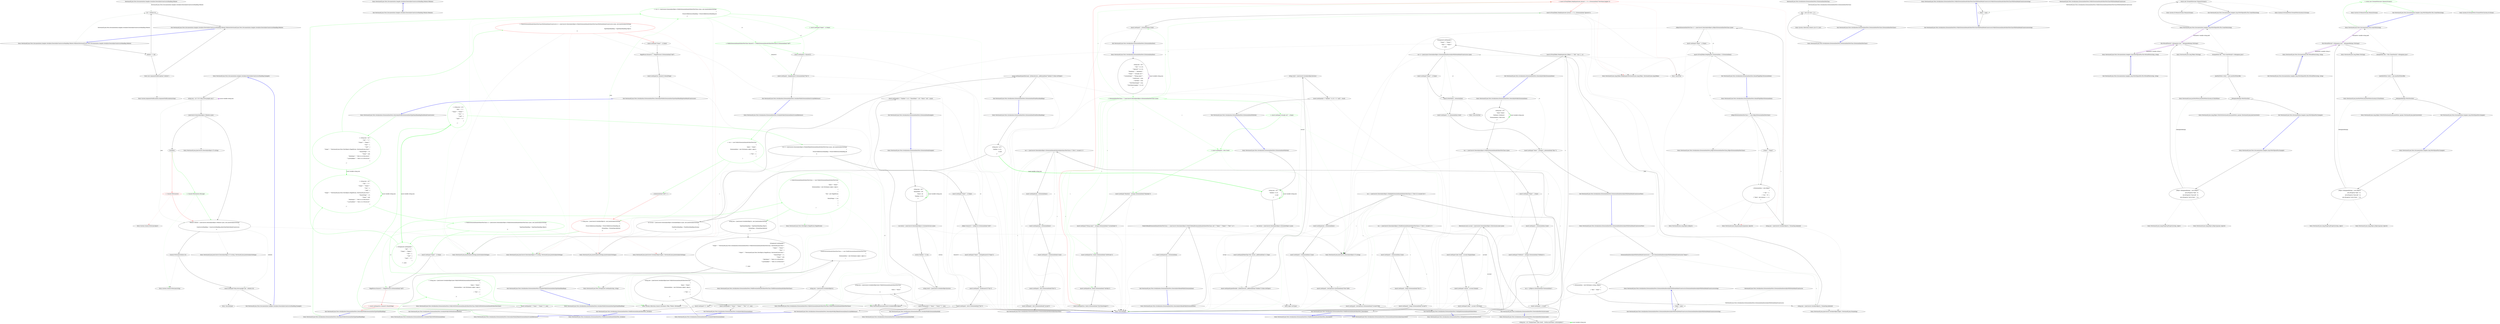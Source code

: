 digraph  {
n23 [label="Newtonsoft.Json.Tests.Documentation.Samples.Serializer.DeserializeConstructorHandling.Website", span=""];
n0 [cluster="Newtonsoft.Json.Tests.Documentation.Samples.Serializer.DeserializeConstructorHandling.Website.Website()", label="Entry Newtonsoft.Json.Tests.Documentation.Samples.Serializer.DeserializeConstructorHandling.Website.Website()", span="47-47"];
n1 [cluster="Newtonsoft.Json.Tests.Documentation.Samples.Serializer.DeserializeConstructorHandling.Website.Website()", label="Exit Newtonsoft.Json.Tests.Documentation.Samples.Serializer.DeserializeConstructorHandling.Website.Website()", span="47-47"];
n2 [cluster="Newtonsoft.Json.Tests.Documentation.Samples.Serializer.DeserializeConstructorHandling.Website.Website(Newtonsoft.Json.Tests.Documentation.Samples.Serializer.DeserializeConstructorHandling.Website)", label="Entry Newtonsoft.Json.Tests.Documentation.Samples.Serializer.DeserializeConstructorHandling.Website.Website(Newtonsoft.Json.Tests.Documentation.Samples.Serializer.DeserializeConstructorHandling.Website)", span="51-51"];
n3 [cluster="Newtonsoft.Json.Tests.Documentation.Samples.Serializer.DeserializeConstructorHandling.Website.Website(Newtonsoft.Json.Tests.Documentation.Samples.Serializer.DeserializeConstructorHandling.Website)", label="website == null", span="53-53"];
n5 [cluster="Newtonsoft.Json.Tests.Documentation.Samples.Serializer.DeserializeConstructorHandling.Website.Website(Newtonsoft.Json.Tests.Documentation.Samples.Serializer.DeserializeConstructorHandling.Website)", label="Url = website.Url", span="56-56"];
n4 [cluster="Newtonsoft.Json.Tests.Documentation.Samples.Serializer.DeserializeConstructorHandling.Website.Website(Newtonsoft.Json.Tests.Documentation.Samples.Serializer.DeserializeConstructorHandling.Website)", label="throw new ArgumentNullException(''website'');", span="54-54"];
n6 [cluster="Newtonsoft.Json.Tests.Documentation.Samples.Serializer.DeserializeConstructorHandling.Website.Website(Newtonsoft.Json.Tests.Documentation.Samples.Serializer.DeserializeConstructorHandling.Website)", label="Exit Newtonsoft.Json.Tests.Documentation.Samples.Serializer.DeserializeConstructorHandling.Website.Website(Newtonsoft.Json.Tests.Documentation.Samples.Serializer.DeserializeConstructorHandling.Website)", span="51-51"];
n7 [cluster="System.ArgumentNullException.ArgumentNullException(string)", label="Entry System.ArgumentNullException.ArgumentNullException(string)", span="0-0"];
n8 [cluster="Newtonsoft.Json.Tests.Documentation.Samples.Serializer.DeserializeConstructorHandling.Example()", label="Entry Newtonsoft.Json.Tests.Documentation.Samples.Serializer.DeserializeConstructorHandling.Example()", span="62-62"];
n9 [cluster="Newtonsoft.Json.Tests.Documentation.Samples.Serializer.DeserializeConstructorHandling.Example()", label="string json = @''{'Url':'http://www.google.com'}''", span="65-65"];
n10 [cluster="Newtonsoft.Json.Tests.Documentation.Samples.Serializer.DeserializeConstructorHandling.Example()", label="JsonConvert.DeserializeObject<Website>(json)", span="69-69"];
n13 [cluster="Newtonsoft.Json.Tests.Documentation.Samples.Serializer.DeserializeConstructorHandling.Example()", label="Website website = JsonConvert.DeserializeObject<Website>(json, new JsonSerializerSettings\r\n            {\r\n                ConstructorHandling = ConstructorHandling.AllowNonPublicDefaultConstructor\r\n            })", span="78-81"];
n11 [cluster="Newtonsoft.Json.Tests.Documentation.Samples.Serializer.DeserializeConstructorHandling.Example()", label=Exception, span="71-71"];
n17 [cluster="Newtonsoft.Json.JsonConvert.DeserializeObject<T>(string)", label="Entry Newtonsoft.Json.JsonConvert.DeserializeObject<T>(string)", span="739-739"];
n12 [cluster="Newtonsoft.Json.Tests.Documentation.Samples.Serializer.DeserializeConstructorHandling.Example()", color=red, community=0, label="-1: Console.WriteLine(ex)", span="73-73"];
n18 [cluster="System.Console.WriteLine(object)", label="Entry System.Console.WriteLine(object)", span="0-0"];
n14 [cluster="Newtonsoft.Json.Tests.Documentation.Samples.Serializer.DeserializeConstructorHandling.Example()", label="Console.WriteLine(website.Url)", span="83-83"];
n19 [cluster="Newtonsoft.Json.JsonSerializerSettings.JsonSerializerSettings()", label="Entry Newtonsoft.Json.JsonSerializerSettings.JsonSerializerSettings()", span="382-382"];
n20 [cluster="Newtonsoft.Json.JsonConvert.DeserializeObject<T>(string, Newtonsoft.Json.JsonSerializerSettings)", label="Entry Newtonsoft.Json.JsonConvert.DeserializeObject<T>(string, Newtonsoft.Json.JsonSerializerSettings)", span="802-802"];
n15 [cluster="Newtonsoft.Json.Tests.Documentation.Samples.Serializer.DeserializeConstructorHandling.Example()", label="Assert.AreEqual(''http://www.google.com'', website.Url)", span="87-87"];
n21 [cluster="System.Console.WriteLine(string)", label="Entry System.Console.WriteLine(string)", span="0-0"];
n16 [cluster="Newtonsoft.Json.Tests.Documentation.Samples.Serializer.DeserializeConstructorHandling.Example()", label="Exit Newtonsoft.Json.Tests.Documentation.Samples.Serializer.DeserializeConstructorHandling.Example()", span="62-62"];
n22 [cluster="Unk.AreEqual", label="Entry Unk.AreEqual", span=""];
d12 [cluster="Newtonsoft.Json.Tests.Documentation.Samples.Serializer.DeserializeConstructorHandling.Example()", color=green, community=0, label="-1: Console.WriteLine(ex.Message)", span="73-73"];
m0_35 [cluster="Newtonsoft.Json.JsonSerializerSettings.JsonSerializerSettings()", file="JContainer.cs", label="Entry Newtonsoft.Json.JsonSerializerSettings.JsonSerializerSettings()", span="359-359"];
m0_99 [cluster="Newtonsoft.Json.Tests.Serialization.ExtensionDataTests.PublicNoWriteExtensionDataAttributeTestClass.PublicNoWriteExtensionDataAttributeTestClass()", file="JContainer.cs", label="Entry Newtonsoft.Json.Tests.Serialization.ExtensionDataTests.PublicNoWriteExtensionDataAttributeTestClass.PublicNoWriteExtensionDataAttributeTestClass()", span="298-298"];
m0_58 [cluster="Newtonsoft.Json.Linq.JObject.JObject()", file="JContainer.cs", label="Entry Newtonsoft.Json.Linq.JObject.JObject()", span="87-87"];
m0_37 [cluster="Newtonsoft.Json.Tests.Serialization.ExtensionDataTests.ExtensionDataExample()", file="JContainer.cs", label="Entry Newtonsoft.Json.Tests.Serialization.ExtensionDataTests.ExtensionDataExample()", span="135-135"];
m0_38 [cluster="Newtonsoft.Json.Tests.Serialization.ExtensionDataTests.ExtensionDataExample()", file="JContainer.cs", label="string json = @''{\r\n              'HourlyRate': 150,\r\n              'Hours': 40,\r\n              'TaxRate': 0.125\r\n            }''", span="137-141"];
m0_39 [cluster="Newtonsoft.Json.Tests.Serialization.ExtensionDataTests.ExtensionDataExample()", file="JContainer.cs", label="var invoice = JsonConvert.DeserializeObject<CustomerInvoice>(json)", span="143-143"];
m0_40 [cluster="Newtonsoft.Json.Tests.Serialization.ExtensionDataTests.ExtensionDataExample()", file="JContainer.cs", label="invoice.TaxRate = 0.15m", span="146-146"];
m0_41 [cluster="Newtonsoft.Json.Tests.Serialization.ExtensionDataTests.ExtensionDataExample()", file="JContainer.cs", label="string result = JsonConvert.SerializeObject(invoice)", span="148-148"];
m0_42 [cluster="Newtonsoft.Json.Tests.Serialization.ExtensionDataTests.ExtensionDataExample()", file="JContainer.cs", label="Assert.AreEqual(@''{''''TaxRate'''':0.15,''''HourlyRate'''':150,''''Hours'''':40}'', result)", span="155-155"];
m0_43 [cluster="Newtonsoft.Json.Tests.Serialization.ExtensionDataTests.ExtensionDataExample()", file="JContainer.cs", label="Exit Newtonsoft.Json.Tests.Serialization.ExtensionDataTests.ExtensionDataExample()", span="135-135"];
m0_132 [cluster="Newtonsoft.Json.Tests.Serialization.ExtensionDataTests.DeserializePublicExtensionDataTypeNamdHandlingNonDefaultConstructor()", file="JContainer.cs", label="Entry Newtonsoft.Json.Tests.Serialization.ExtensionDataTests.DeserializePublicExtensionDataTypeNamdHandlingNonDefaultConstructor()", span="472-472"];
m0_133 [cluster="Newtonsoft.Json.Tests.Serialization.ExtensionDataTests.DeserializePublicExtensionDataTypeNamdHandlingNonDefaultConstructor()", color=green, community=0, file="JContainer.cs", label="-1: string json = @''{\r\n  ''''$id'''': ''''1'''',\r\n  ''''Name'''': ''''Name!'''',\r\n  ''''Test'''': 1,\r\n  ''''Self'''': {\r\n    ''''$type'''': ''''Newtonsoft.Json.Tests.TestObjects.WagePerson, Newtonsoft.Json.Tests'''',\r\n    ''''HourlyWage'''': 2.0,\r\n    ''''Name'''': null,\r\n    ''''BirthDate'''': ''''0001-01-01T00:00:00'''',\r\n    ''''LastModified'''': ''''0001-01-01T00:00:00''''\r\n  }\r\n}''", span="474-485"];
m0_134 [cluster="Newtonsoft.Json.Tests.Serialization.ExtensionDataTests.DeserializePublicExtensionDataTypeNamdHandlingNonDefaultConstructor()", color=red, community=0, file="JContainer.cs", label="-1: PublicExtensionDataAttributeTestClassWithNonDefaultConstructor c2 = JsonConvert.DeserializeObject<PublicExtensionDataAttributeTestClassWithNonDefaultConstructor>(json, new JsonSerializerSettings\r\n            {\r\n                TypeNameHandling = TypeNameHandling.Objects\r\n            })", span="487-490"];
m0_135 [cluster="Newtonsoft.Json.Tests.Serialization.ExtensionDataTests.DeserializePublicExtensionDataTypeNamdHandlingNonDefaultConstructor()", file="JContainer.cs", label="Assert.AreEqual(''Name!'', c2.Name)", span="492-492"];
m0_136 [cluster="Newtonsoft.Json.Tests.Serialization.ExtensionDataTests.DeserializePublicExtensionDataTypeNamdHandlingNonDefaultConstructor()", file="JContainer.cs", label="WagePerson bizzaroC2 = (WagePerson)c2.ExtensionData[''Self'']", span="494-494"];
m0_137 [cluster="Newtonsoft.Json.Tests.Serialization.ExtensionDataTests.DeserializePublicExtensionDataTypeNamdHandlingNonDefaultConstructor()", file="JContainer.cs", label="Assert.AreEqual(2m, bizzaroC2.HourlyWage)", span="496-496"];
m0_138 [cluster="Newtonsoft.Json.Tests.Serialization.ExtensionDataTests.DeserializePublicExtensionDataTypeNamdHandlingNonDefaultConstructor()", file="JContainer.cs", label="Exit Newtonsoft.Json.Tests.Serialization.ExtensionDataTests.DeserializePublicExtensionDataTypeNamdHandlingNonDefaultConstructor()", span="472-472"];
m0_20 [cluster="Newtonsoft.Json.Tests.Serialization.ExtensionDataTests.ExtensionDataWithNull()", file="JContainer.cs", label="Entry Newtonsoft.Json.Tests.Serialization.ExtensionDataTests.ExtensionDataWithNull()", span="81-81"];
m0_21 [cluster="Newtonsoft.Json.Tests.Serialization.ExtensionDataTests.ExtensionDataWithNull()", file="JContainer.cs", label="string json = @''{\r\n              'TaxRate': 0.125,\r\n              'a':null\r\n            }''", span="83-86"];
m0_22 [cluster="Newtonsoft.Json.Tests.Serialization.ExtensionDataTests.ExtensionDataWithNull()", file="JContainer.cs", label="var invoice = JsonConvert.DeserializeObject<ExtendedObject>(json)", span="88-88"];
m0_23 [cluster="Newtonsoft.Json.Tests.Serialization.ExtensionDataTests.ExtensionDataWithNull()", file="JContainer.cs", label="Assert.AreEqual(JTokenType.Null, invoice._additionalData[''a''].Type)", span="90-90"];
m0_24 [cluster="Newtonsoft.Json.Tests.Serialization.ExtensionDataTests.ExtensionDataWithNull()", file="JContainer.cs", label="Assert.AreEqual(typeof(double), ((JValue)invoice._additionalData[''TaxRate'']).Value.GetType())", span="91-91"];
m0_25 [cluster="Newtonsoft.Json.Tests.Serialization.ExtensionDataTests.ExtensionDataWithNull()", file="JContainer.cs", label="string result = JsonConvert.SerializeObject(invoice)", span="93-93"];
m0_26 [cluster="Newtonsoft.Json.Tests.Serialization.ExtensionDataTests.ExtensionDataWithNull()", file="JContainer.cs", label="Assert.AreEqual(@''{''''TaxRate'''':0.125,''''a'''':null}'', result)", span="95-95"];
m0_27 [cluster="Newtonsoft.Json.Tests.Serialization.ExtensionDataTests.ExtensionDataWithNull()", file="JContainer.cs", label="Exit Newtonsoft.Json.Tests.Serialization.ExtensionDataTests.ExtensionDataWithNull()", span="81-81"];
m0_91 [cluster="Newtonsoft.Json.Tests.Serialization.ExtensionDataTests.SerializePublicExtensionDataNull()", file="JContainer.cs", label="Entry Newtonsoft.Json.Tests.Serialization.ExtensionDataTests.SerializePublicExtensionDataNull()", span="342-342"];
m0_92 [cluster="Newtonsoft.Json.Tests.Serialization.ExtensionDataTests.SerializePublicExtensionDataNull()", file="JContainer.cs", label="string json = JsonConvert.SerializeObject(new PublicExtensionDataAttributeTestClass\r\n            {\r\n                Name = ''Name!''\r\n            })", span="344-347"];
m0_93 [cluster="Newtonsoft.Json.Tests.Serialization.ExtensionDataTests.SerializePublicExtensionDataNull()", file="JContainer.cs", label="Assert.AreEqual(@''{''''Name'''':''''Name!''''}'', json)", span="349-349"];
m0_94 [cluster="Newtonsoft.Json.Tests.Serialization.ExtensionDataTests.SerializePublicExtensionDataNull()", file="JContainer.cs", label="Exit Newtonsoft.Json.Tests.Serialization.ExtensionDataTests.SerializePublicExtensionDataNull()", span="342-342"];
m0_59 [cluster="Newtonsoft.Json.Linq.JArray.JArray(params object[])", file="JContainer.cs", label="Entry Newtonsoft.Json.Linq.JArray.JArray(params object[])", span="82-82"];
m0_125 [cluster="Newtonsoft.Json.Tests.Serialization.ExtensionDataTests.DeserializePublicExtensionDataTypeNamdHandling()", file="JContainer.cs", label="Entry Newtonsoft.Json.Tests.Serialization.ExtensionDataTests.DeserializePublicExtensionDataTypeNamdHandling()", span="444-444"];
m0_126 [cluster="Newtonsoft.Json.Tests.Serialization.ExtensionDataTests.DeserializePublicExtensionDataTypeNamdHandling()", color=green, community=0, file="JContainer.cs", label="-1: string json = @''{\r\n  ''''$id'''': ''''1'''',\r\n  ''''Name'''': ''''Name!'''',\r\n  ''''Test'''': 1,\r\n  ''''Self'''': {\r\n    ''''$type'''': ''''Newtonsoft.Json.Tests.TestObjects.WagePerson, Newtonsoft.Json.Tests'''',\r\n    ''''HourlyWage'''': 2.0,\r\n    ''''Name'''': null,\r\n    ''''BirthDate'''': ''''0001-01-01T00:00:00'''',\r\n    ''''LastModified'''': ''''0001-01-01T00:00:00''''\r\n  }\r\n}''", span="446-457"];
m0_127 [cluster="Newtonsoft.Json.Tests.Serialization.ExtensionDataTests.DeserializePublicExtensionDataTypeNamdHandling()", color=green, community=0, file="JContainer.cs", label="-1: PublicExtensionDataAttributeTestClass c2 = JsonConvert.DeserializeObject<PublicExtensionDataAttributeTestClass>(json, new JsonSerializerSettings\r\n            {\r\n                TypeNameHandling = TypeNameHandling.Objects\r\n            })", span="459-462"];
m0_128 [cluster="Newtonsoft.Json.Tests.Serialization.ExtensionDataTests.DeserializePublicExtensionDataTypeNamdHandling()", file="JContainer.cs", label="Assert.AreEqual(''Name!'', c2.Name)", span="464-464"];
m0_129 [cluster="Newtonsoft.Json.Tests.Serialization.ExtensionDataTests.DeserializePublicExtensionDataTypeNamdHandling()", file="JContainer.cs", label="WagePerson bizzaroC2 = (WagePerson)c2.ExtensionData[''Self'']", span="466-466"];
m0_130 [cluster="Newtonsoft.Json.Tests.Serialization.ExtensionDataTests.DeserializePublicExtensionDataTypeNamdHandling()", color=red, community=0, file="JContainer.cs", label="-1: Assert.AreEqual(2m, bizzaroC2.HourlyWage)", span="468-468"];
m0_131 [cluster="Newtonsoft.Json.Tests.Serialization.ExtensionDataTests.DeserializePublicExtensionDataTypeNamdHandling()", file="JContainer.cs", label="Exit Newtonsoft.Json.Tests.Serialization.ExtensionDataTests.DeserializePublicExtensionDataTypeNamdHandling()", span="444-444"];
m0_139 [cluster="Newtonsoft.Json.Tests.Serialization.ExtensionDataTests.SerializePublicExtensionDataTypeNamdHandling()", file="JContainer.cs", label="Entry Newtonsoft.Json.Tests.Serialization.ExtensionDataTests.SerializePublicExtensionDataTypeNamdHandling()", span="500-500"];
m0_140 [cluster="Newtonsoft.Json.Tests.Serialization.ExtensionDataTests.SerializePublicExtensionDataTypeNamdHandling()", color=green, community=0, file="JContainer.cs", label="-1: PublicExtensionDataAttributeTestClass c = new PublicExtensionDataAttributeTestClass\r\n            {\r\n                Name = ''Name!'',\r\n                ExtensionData = new Dictionary<object, object>\r\n                {\r\n                    {\r\n                        ''Test'', new WagePerson\r\n                        {\r\n                            HourlyWage = 2.1m\r\n                        }\r\n                    }\r\n                }\r\n            }", span="502-514"];
m0_141 [cluster="Newtonsoft.Json.Tests.Serialization.ExtensionDataTests.SerializePublicExtensionDataTypeNamdHandling()", file="JContainer.cs", label="string json = JsonConvert.SerializeObject(c, new JsonSerializerSettings\r\n            {\r\n                TypeNameHandling = TypeNameHandling.Objects,\r\n                Formatting = Formatting.Indented\r\n            })", span="516-520"];
m0_142 [cluster="Newtonsoft.Json.Tests.Serialization.ExtensionDataTests.SerializePublicExtensionDataTypeNamdHandling()", file="JContainer.cs", label="StringAssert.AreEqual(@''{\r\n  ''''$type'''': ''''Newtonsoft.Json.Tests.Serialization.ExtensionDataTests+PublicExtensionDataAttributeTestClass, Newtonsoft.Json.Tests'''',\r\n  ''''Name'''': ''''Name!'''',\r\n  ''''Test'''': {\r\n    ''''$type'''': ''''Newtonsoft.Json.Tests.TestObjects.WagePerson, Newtonsoft.Json.Tests'''',\r\n    ''''HourlyWage'''': 2.1,\r\n    ''''Name'''': null,\r\n    ''''BirthDate'''': ''''0001-01-01T00:00:00'''',\r\n    ''''LastModified'''': ''''0001-01-01T00:00:00''''\r\n  }\r\n}'', json)", span="522-532"];
m0_143 [cluster="Newtonsoft.Json.Tests.Serialization.ExtensionDataTests.SerializePublicExtensionDataTypeNamdHandling()", file="JContainer.cs", label="Exit Newtonsoft.Json.Tests.Serialization.ExtensionDataTests.SerializePublicExtensionDataTypeNamdHandling()", span="500-500"];
m0_95 [cluster="Newtonsoft.Json.Tests.Serialization.ExtensionDataTests.SerializePublicNoWriteExtensionData()", file="JContainer.cs", label="Entry Newtonsoft.Json.Tests.Serialization.ExtensionDataTests.SerializePublicNoWriteExtensionData()", span="353-353"];
m0_96 [cluster="Newtonsoft.Json.Tests.Serialization.ExtensionDataTests.SerializePublicNoWriteExtensionData()", color=green, community=0, file="JContainer.cs", label="-1: string json = JsonConvert.SerializeObject(new PublicNoWriteExtensionDataAttributeTestClass\r\n            {\r\n                Name = ''Name!'',\r\n                ExtensionData = new Dictionary<object, object>\r\n                {\r\n                    { ''Test'', 1 }\r\n                }\r\n            })", span="355-362"];
m0_97 [cluster="Newtonsoft.Json.Tests.Serialization.ExtensionDataTests.SerializePublicNoWriteExtensionData()", file="JContainer.cs", label="Assert.AreEqual(@''{''''Name'''':''''Name!''''}'', json)", span="364-364"];
m0_98 [cluster="Newtonsoft.Json.Tests.Serialization.ExtensionDataTests.SerializePublicNoWriteExtensionData()", file="JContainer.cs", label="Exit Newtonsoft.Json.Tests.Serialization.ExtensionDataTests.SerializePublicNoWriteExtensionData()", span="353-353"];
m0_30 [cluster="Newtonsoft.Json.Tests.Serialization.ExtensionDataTests.ExtensionDataFloatParseHandling()", file="JContainer.cs", label="Entry Newtonsoft.Json.Tests.Serialization.ExtensionDataTests.ExtensionDataFloatParseHandling()", span="99-99"];
m0_31 [cluster="Newtonsoft.Json.Tests.Serialization.ExtensionDataTests.ExtensionDataFloatParseHandling()", file="JContainer.cs", label="string json = @''{\r\n              'TaxRate': 0.125,\r\n              'a':null\r\n            }''", span="101-104"];
m0_32 [cluster="Newtonsoft.Json.Tests.Serialization.ExtensionDataTests.ExtensionDataFloatParseHandling()", file="JContainer.cs", label="var invoice = JsonConvert.DeserializeObject<ExtendedObject>(json, new JsonSerializerSettings\r\n            {\r\n                FloatParseHandling = FloatParseHandling.Decimal\r\n            })", span="106-109"];
m0_33 [cluster="Newtonsoft.Json.Tests.Serialization.ExtensionDataTests.ExtensionDataFloatParseHandling()", file="JContainer.cs", label="Assert.AreEqual(typeof(decimal), ((JValue)invoice._additionalData[''TaxRate'']).Value.GetType())", span="111-111"];
m0_34 [cluster="Newtonsoft.Json.Tests.Serialization.ExtensionDataTests.ExtensionDataFloatParseHandling()", file="JContainer.cs", label="Exit Newtonsoft.Json.Tests.Serialization.ExtensionDataTests.ExtensionDataFloatParseHandling()", span="99-99"];
m0_47 [cluster="System.Collections.Generic.List<T>.List()", file="JContainer.cs", label="Entry System.Collections.Generic.List<T>.List()", span="0-0"];
m0_174 [cluster="Newtonsoft.Json.Tests.Serialization.ExtensionDataTests.ExtensionDataAttributesInheritanceTest()", file="JContainer.cs", label="Entry Newtonsoft.Json.Tests.Serialization.ExtensionDataTests.ExtensionDataAttributesInheritanceTest()", span="593-593"];
m0_175 [cluster="Newtonsoft.Json.Tests.Serialization.ExtensionDataTests.ExtensionDataAttributesInheritanceTest()", file="JContainer.cs", label="var c = JsonConvert.DeserializeObject<ExtensionDataAttributesInheritanceTestClass>(''{'first':1,'second':2}'')", span="595-595"];
m0_176 [cluster="Newtonsoft.Json.Tests.Serialization.ExtensionDataTests.ExtensionDataAttributesInheritanceTest()", file="JContainer.cs", label="Assert.AreEqual(null, c.ExtensionData1)", span="597-597"];
m0_177 [cluster="Newtonsoft.Json.Tests.Serialization.ExtensionDataTests.ExtensionDataAttributesInheritanceTest()", file="JContainer.cs", label="Assert.AreEqual(null, c.ExtensionData2)", span="598-598"];
m0_178 [cluster="Newtonsoft.Json.Tests.Serialization.ExtensionDataTests.ExtensionDataAttributesInheritanceTest()", file="JContainer.cs", label="Assert.AreEqual(2, c.ExtensionData0.Count)", span="599-599"];
m0_179 [cluster="Newtonsoft.Json.Tests.Serialization.ExtensionDataTests.ExtensionDataAttributesInheritanceTest()", file="JContainer.cs", label="Assert.AreEqual(1, (int)c.ExtensionData0[''first''])", span="600-600"];
m0_180 [cluster="Newtonsoft.Json.Tests.Serialization.ExtensionDataTests.ExtensionDataAttributesInheritanceTest()", file="JContainer.cs", label="Assert.AreEqual(2, (int)c.ExtensionData0[''second''])", span="601-601"];
m0_181 [cluster="Newtonsoft.Json.Tests.Serialization.ExtensionDataTests.ExtensionDataAttributesInheritanceTest()", file="JContainer.cs", label="Exit Newtonsoft.Json.Tests.Serialization.ExtensionDataTests.ExtensionDataAttributesInheritanceTest()", span="593-593"];
m0_61 [cluster="Unk.IsTrue", file="JContainer.cs", label="Entry Unk.IsTrue", span=""];
m0_48 [cluster="Newtonsoft.Json.Tests.Serialization.ExtensionDataTests.RoundTripJObjectExtensionData()", file="JContainer.cs", label="Entry Newtonsoft.Json.Tests.Serialization.ExtensionDataTests.RoundTripJObjectExtensionData()", span="196-196"];
m0_49 [cluster="Newtonsoft.Json.Tests.Serialization.ExtensionDataTests.RoundTripJObjectExtensionData()", file="JContainer.cs", label="JObjectExtensionDataTestClass c = new JObjectExtensionDataTestClass()", span="198-198"];
m0_50 [cluster="Newtonsoft.Json.Tests.Serialization.ExtensionDataTests.RoundTripJObjectExtensionData()", file="JContainer.cs", label="c.Name = ''Name!''", span="199-199"];
m0_51 [cluster="Newtonsoft.Json.Tests.Serialization.ExtensionDataTests.RoundTripJObjectExtensionData()", file="JContainer.cs", label="c.ExtensionData = new JObject\r\n            {\r\n                { ''one'', 1 },\r\n                { ''two'', ''II'' },\r\n                { ''three'', new JArray(1, 1, 1) }\r\n            }", span="200-205"];
m0_52 [cluster="Newtonsoft.Json.Tests.Serialization.ExtensionDataTests.RoundTripJObjectExtensionData()", file="JContainer.cs", label="string json = JsonConvert.SerializeObject(c, Formatting.Indented)", span="207-207"];
m0_55 [cluster="Newtonsoft.Json.Tests.Serialization.ExtensionDataTests.RoundTripJObjectExtensionData()", file="JContainer.cs", label="Assert.IsTrue(JToken.DeepEquals(c.ExtensionData, c2.ExtensionData))", span="212-212"];
m0_53 [cluster="Newtonsoft.Json.Tests.Serialization.ExtensionDataTests.RoundTripJObjectExtensionData()", file="JContainer.cs", label="JObjectExtensionDataTestClass c2 = JsonConvert.DeserializeObject<JObjectExtensionDataTestClass>(json)", span="209-209"];
m0_54 [cluster="Newtonsoft.Json.Tests.Serialization.ExtensionDataTests.RoundTripJObjectExtensionData()", file="JContainer.cs", label="Assert.AreEqual(''Name!'', c2.Name)", span="211-211"];
m0_56 [cluster="Newtonsoft.Json.Tests.Serialization.ExtensionDataTests.RoundTripJObjectExtensionData()", file="JContainer.cs", label="Exit Newtonsoft.Json.Tests.Serialization.ExtensionDataTests.RoundTripJObjectExtensionData()", span="196-196"];
m0_144 [cluster="Newtonsoft.Json.Tests.TestObjects.WagePerson.WagePerson()", file="JContainer.cs", label="Entry Newtonsoft.Json.Tests.TestObjects.WagePerson.WagePerson()", span="27-27"];
m0_160 [cluster="Newtonsoft.Json.Tests.Serialization.ExtensionDataTests.FieldExtensionDataAttributeTestClass.FieldExtensionDataAttributeTestClass()", file="JContainer.cs", label="Entry Newtonsoft.Json.Tests.Serialization.ExtensionDataTests.FieldExtensionDataAttributeTestClass.FieldExtensionDataAttributeTestClass()", span="263-263"];
m0_76 [cluster="Newtonsoft.Json.Tests.Serialization.ExtensionDataTests.PublicExtensionDataAttributeTestClassWithNonDefaultConstructor.PublicExtensionDataAttributeTestClassWithNonDefaultConstructor(string)", file="JContainer.cs", label="Entry Newtonsoft.Json.Tests.Serialization.ExtensionDataTests.PublicExtensionDataAttributeTestClassWithNonDefaultConstructor.PublicExtensionDataAttributeTestClassWithNonDefaultConstructor(string)", span="281-281"];
m0_77 [cluster="Newtonsoft.Json.Tests.Serialization.ExtensionDataTests.PublicExtensionDataAttributeTestClassWithNonDefaultConstructor.PublicExtensionDataAttributeTestClassWithNonDefaultConstructor(string)", file="JContainer.cs", label="Name = name", span="283-283"];
m0_78 [cluster="Newtonsoft.Json.Tests.Serialization.ExtensionDataTests.PublicExtensionDataAttributeTestClassWithNonDefaultConstructor.PublicExtensionDataAttributeTestClassWithNonDefaultConstructor(string)", file="JContainer.cs", label="Exit Newtonsoft.Json.Tests.Serialization.ExtensionDataTests.PublicExtensionDataAttributeTestClassWithNonDefaultConstructor.PublicExtensionDataAttributeTestClassWithNonDefaultConstructor(string)", span="281-281"];
m0_14 [cluster="System.Collections.Generic.Dictionary<TKey, TValue>.Dictionary()", file="JContainer.cs", label="Entry System.Collections.Generic.Dictionary<TKey, TValue>.Dictionary()", span="0-0"];
m0_18 [cluster="Unk.AreEqual", file="JContainer.cs", label="Entry Unk.AreEqual", span=""];
m0_155 [cluster="Newtonsoft.Json.Tests.Serialization.ExtensionDataTests.FieldExtensionDataAttributeTest_Serialize()", file="JContainer.cs", label="Entry Newtonsoft.Json.Tests.Serialization.ExtensionDataTests.FieldExtensionDataAttributeTest_Serialize()", span="559-559"];
m0_156 [cluster="Newtonsoft.Json.Tests.Serialization.ExtensionDataTests.FieldExtensionDataAttributeTest_Serialize()", file="JContainer.cs", label="FieldExtensionDataAttributeTestClass c = new FieldExtensionDataAttributeTestClass\r\n            {\r\n                ExtensionData = new Dictionary<object, object>()\r\n            }", span="561-564"];
m0_157 [cluster="Newtonsoft.Json.Tests.Serialization.ExtensionDataTests.FieldExtensionDataAttributeTest_Serialize()", file="JContainer.cs", label="string json = JsonConvert.SerializeObject(c)", span="566-566"];
m0_158 [cluster="Newtonsoft.Json.Tests.Serialization.ExtensionDataTests.FieldExtensionDataAttributeTest_Serialize()", file="JContainer.cs", label="Assert.AreEqual(''{}'', json)", span="568-568"];
m0_159 [cluster="Newtonsoft.Json.Tests.Serialization.ExtensionDataTests.FieldExtensionDataAttributeTest_Serialize()", file="JContainer.cs", label="Exit Newtonsoft.Json.Tests.Serialization.ExtensionDataTests.FieldExtensionDataAttributeTest_Serialize()", span="559-559"];
m0_86 [cluster="Newtonsoft.Json.Tests.Serialization.ExtensionDataTests.SerializePublicExtensionData()", file="JContainer.cs", label="Entry Newtonsoft.Json.Tests.Serialization.ExtensionDataTests.SerializePublicExtensionData()", span="327-327"];
m0_87 [cluster="Newtonsoft.Json.Tests.Serialization.ExtensionDataTests.SerializePublicExtensionData()", file="JContainer.cs", label="string json = JsonConvert.SerializeObject(new PublicExtensionDataAttributeTestClass\r\n            {\r\n                Name = ''Name!'',\r\n                ExtensionData = new Dictionary<object, object>\r\n                {\r\n                    { ''Test'', 1 }\r\n                }\r\n            })", span="329-336"];
m0_88 [cluster="Newtonsoft.Json.Tests.Serialization.ExtensionDataTests.SerializePublicExtensionData()", file="JContainer.cs", label="Assert.AreEqual(@''{''''Name'''':''''Name!'''',''''Test'''':1}'', json)", span="338-338"];
m0_89 [cluster="Newtonsoft.Json.Tests.Serialization.ExtensionDataTests.SerializePublicExtensionData()", file="JContainer.cs", label="Exit Newtonsoft.Json.Tests.Serialization.ExtensionDataTests.SerializePublicExtensionData()", span="327-327"];
m0_15 [cluster="Newtonsoft.Json.JsonConvert.SerializeObject(object, Newtonsoft.Json.Formatting)", file="JContainer.cs", label="Entry Newtonsoft.Json.JsonConvert.SerializeObject(object, Newtonsoft.Json.Formatting)", span="525-525"];
m0_100 [cluster="Newtonsoft.Json.Tests.Serialization.ExtensionDataTests.DeserializeNoReadPublicExtensionData()", file="JContainer.cs", label="Entry Newtonsoft.Json.Tests.Serialization.ExtensionDataTests.DeserializeNoReadPublicExtensionData()", span="368-368"];
m0_101 [cluster="Newtonsoft.Json.Tests.Serialization.ExtensionDataTests.DeserializeNoReadPublicExtensionData()", file="JContainer.cs", label="PublicNoReadExtensionDataAttributeTestClass c = JsonConvert.DeserializeObject<PublicNoReadExtensionDataAttributeTestClass>(@''{''''Name'''':''''Name!'''',''''Test'''':1}'')", span="370-370"];
m0_102 [cluster="Newtonsoft.Json.Tests.Serialization.ExtensionDataTests.DeserializeNoReadPublicExtensionData()", file="JContainer.cs", label="Assert.AreEqual(null, c.ExtensionData)", span="372-372"];
m0_103 [cluster="Newtonsoft.Json.Tests.Serialization.ExtensionDataTests.DeserializeNoReadPublicExtensionData()", file="JContainer.cs", label="Exit Newtonsoft.Json.Tests.Serialization.ExtensionDataTests.DeserializeNoReadPublicExtensionData()", span="368-368"];
m0_104 [cluster="Newtonsoft.Json.Tests.Serialization.ExtensionDataTests.SerializePublicExtensionDataCircularReference()", file="JContainer.cs", label="Entry Newtonsoft.Json.Tests.Serialization.ExtensionDataTests.SerializePublicExtensionDataCircularReference()", span="376-376"];
m0_105 [cluster="Newtonsoft.Json.Tests.Serialization.ExtensionDataTests.SerializePublicExtensionDataCircularReference()", color=green, community=0, file="JContainer.cs", label="-1: var c = new PublicExtensionDataAttributeTestClass\r\n            {\r\n                Name = ''Name!'',\r\n                ExtensionData = new Dictionary<object, object>\r\n                {\r\n                    { ''Test'', 1 }\r\n                }\r\n            }", span="378-385"];
m0_106 [cluster="Newtonsoft.Json.Tests.Serialization.ExtensionDataTests.SerializePublicExtensionDataCircularReference()", file="JContainer.cs", label="c.ExtensionData[''Self''] = c", span="386-386"];
m0_107 [cluster="Newtonsoft.Json.Tests.Serialization.ExtensionDataTests.SerializePublicExtensionDataCircularReference()", color=red, community=0, file="JContainer.cs", label="-1: string json = JsonConvert.SerializeObject(c, new JsonSerializerSettings\r\n            {\r\n                PreserveReferencesHandling = PreserveReferencesHandling.All,\r\n                Formatting = Formatting.Indented\r\n            })", span="388-392"];
m0_108 [cluster="Newtonsoft.Json.Tests.Serialization.ExtensionDataTests.SerializePublicExtensionDataCircularReference()", color=green, community=0, file="JContainer.cs", label="-1: StringAssert.AreEqual(@''{\r\n  ''''$id'''': ''''1'''',\r\n  ''''Name'''': ''''Name!'''',\r\n  ''''Test'''': 1,\r\n  ''''Self'''': {\r\n    ''''$ref'''': ''''1''''\r\n  }\r\n}'', json)", span="394-401"];
m0_109 [cluster="Newtonsoft.Json.Tests.Serialization.ExtensionDataTests.SerializePublicExtensionDataCircularReference()", color=green, community=0, file="JContainer.cs", label="-1: var c2 = JsonConvert.DeserializeObject<PublicExtensionDataAttributeTestClass>(json, new JsonSerializerSettings\r\n            {\r\n                PreserveReferencesHandling = PreserveReferencesHandling.All\r\n            })", span="403-406"];
m0_110 [cluster="Newtonsoft.Json.Tests.Serialization.ExtensionDataTests.SerializePublicExtensionDataCircularReference()", color=green, community=0, file="JContainer.cs", label="-1: Assert.AreEqual(''Name!'', c2.Name)", span="408-408"];
m0_111 [cluster="Newtonsoft.Json.Tests.Serialization.ExtensionDataTests.SerializePublicExtensionDataCircularReference()", color=green, community=0, file="JContainer.cs", label="-1: PublicExtensionDataAttributeTestClass bizzaroC2 = (PublicExtensionDataAttributeTestClass)c2.ExtensionData[''Self'']", span="410-410"];
m0_112 [cluster="Newtonsoft.Json.Tests.Serialization.ExtensionDataTests.SerializePublicExtensionDataCircularReference()", file="JContainer.cs", label="Assert.AreEqual(c2, bizzaroC2)", span="412-412"];
m0_113 [cluster="Newtonsoft.Json.Tests.Serialization.ExtensionDataTests.SerializePublicExtensionDataCircularReference()", file="JContainer.cs", label="Assert.AreEqual(1, (long)bizzaroC2.ExtensionData[''Test''])", span="413-413"];
m0_114 [cluster="Newtonsoft.Json.Tests.Serialization.ExtensionDataTests.SerializePublicExtensionDataCircularReference()", file="JContainer.cs", label="Exit Newtonsoft.Json.Tests.Serialization.ExtensionDataTests.SerializePublicExtensionDataCircularReference()", span="376-376"];
m0_29 [cluster="Newtonsoft.Json.JsonConvert.SerializeObject(object)", file="JContainer.cs", label="Entry Newtonsoft.Json.JsonConvert.SerializeObject(object)", span="512-512"];
m0_57 [cluster="Newtonsoft.Json.Tests.Serialization.ExtensionDataTests.JObjectExtensionDataTestClass.JObjectExtensionDataTestClass()", file="JContainer.cs", label="Entry Newtonsoft.Json.Tests.Serialization.ExtensionDataTests.JObjectExtensionDataTestClass.JObjectExtensionDataTestClass()", span="187-187"];
m0_17 [cluster="Newtonsoft.Json.JsonConvert.DeserializeObject<T>(string)", file="JContainer.cs", label="Entry Newtonsoft.Json.JsonConvert.DeserializeObject<T>(string)", span="739-739"];
m0_19 [cluster="Unk.IsNotNull", file="JContainer.cs", label="Entry Unk.IsNotNull", span=""];
m0_145 [cluster="Newtonsoft.Json.Tests.Serialization.ExtensionDataTests.DeserializePublicExtensionData()", file="JContainer.cs", label="Entry Newtonsoft.Json.Tests.Serialization.ExtensionDataTests.DeserializePublicExtensionData()", span="536-536"];
m0_146 [cluster="Newtonsoft.Json.Tests.Serialization.ExtensionDataTests.DeserializePublicExtensionData()", file="JContainer.cs", label="string json = @''{\r\n  'Name':'Name!',\r\n  'NoMatch':'NoMatch!',\r\n  'ExtensionData':{'HAI':true}\r\n}''", span="538-542"];
m0_147 [cluster="Newtonsoft.Json.Tests.Serialization.ExtensionDataTests.DeserializePublicExtensionData()", file="JContainer.cs", label="var c = JsonConvert.DeserializeObject<PublicExtensionDataAttributeTestClass>(json)", span="544-544"];
m0_148 [cluster="Newtonsoft.Json.Tests.Serialization.ExtensionDataTests.DeserializePublicExtensionData()", file="JContainer.cs", label="Assert.AreEqual(''Name!'', c.Name)", span="546-546"];
m0_149 [cluster="Newtonsoft.Json.Tests.Serialization.ExtensionDataTests.DeserializePublicExtensionData()", file="JContainer.cs", label="Assert.AreEqual(2, c.ExtensionData.Count)", span="547-547"];
m0_150 [cluster="Newtonsoft.Json.Tests.Serialization.ExtensionDataTests.DeserializePublicExtensionData()", file="JContainer.cs", label="Assert.AreEqual(''NoMatch!'', (string)c.ExtensionData[''NoMatch''])", span="549-549"];
m0_151 [cluster="Newtonsoft.Json.Tests.Serialization.ExtensionDataTests.DeserializePublicExtensionData()", file="JContainer.cs", label="var o = (JObject)c.ExtensionData[''ExtensionData'']", span="553-553"];
m0_152 [cluster="Newtonsoft.Json.Tests.Serialization.ExtensionDataTests.DeserializePublicExtensionData()", file="JContainer.cs", label="Assert.AreEqual(1, o.Count)", span="554-554"];
m0_153 [cluster="Newtonsoft.Json.Tests.Serialization.ExtensionDataTests.DeserializePublicExtensionData()", file="JContainer.cs", label="Assert.IsTrue(JToken.DeepEquals(new JObject { { ''HAI'', true } }, o))", span="555-555"];
m0_154 [cluster="Newtonsoft.Json.Tests.Serialization.ExtensionDataTests.DeserializePublicExtensionData()", file="JContainer.cs", label="Exit Newtonsoft.Json.Tests.Serialization.ExtensionDataTests.DeserializePublicExtensionData()", span="536-536"];
m0_3 [cluster="Newtonsoft.Json.Tests.Serialization.ExtensionDataTests.ExtensionDataDeserializeWithNonDefaultConstructorTest()", file="JContainer.cs", label="Entry Newtonsoft.Json.Tests.Serialization.ExtensionDataTests.ExtensionDataDeserializeWithNonDefaultConstructorTest()", span="57-57"];
m0_4 [cluster="Newtonsoft.Json.Tests.Serialization.ExtensionDataTests.ExtensionDataDeserializeWithNonDefaultConstructorTest()", file="JContainer.cs", label="ExtensionDataDeserializeWithNonDefaultConstructor c = new ExtensionDataDeserializeWithNonDefaultConstructor(''Name!'')", span="59-59"];
m0_5 [cluster="Newtonsoft.Json.Tests.Serialization.ExtensionDataTests.ExtensionDataDeserializeWithNonDefaultConstructorTest()", file="JContainer.cs", label="c._extensionData = new Dictionary<string, JToken>\r\n            {\r\n                { ''Key!'', ''Value!'' }\r\n            }", span="60-63"];
m0_6 [cluster="Newtonsoft.Json.Tests.Serialization.ExtensionDataTests.ExtensionDataDeserializeWithNonDefaultConstructorTest()", file="JContainer.cs", label="string json = JsonConvert.SerializeObject(c, Formatting.Indented)", span="65-65"];
m0_7 [cluster="Newtonsoft.Json.Tests.Serialization.ExtensionDataTests.ExtensionDataDeserializeWithNonDefaultConstructorTest()", file="JContainer.cs", label="StringAssert.AreEqual(@''{\r\n  ''''Name'''': ''''Name!'''',\r\n  ''''Key!'''': ''''Value!''''\r\n}'', json)", span="67-70"];
m0_8 [cluster="Newtonsoft.Json.Tests.Serialization.ExtensionDataTests.ExtensionDataDeserializeWithNonDefaultConstructorTest()", file="JContainer.cs", label="var c2 = JsonConvert.DeserializeObject<ExtensionDataDeserializeWithNonDefaultConstructor>(json)", span="72-72"];
m0_9 [cluster="Newtonsoft.Json.Tests.Serialization.ExtensionDataTests.ExtensionDataDeserializeWithNonDefaultConstructorTest()", file="JContainer.cs", label="Assert.AreEqual(''Name!'', c2.Name)", span="74-74"];
m0_10 [cluster="Newtonsoft.Json.Tests.Serialization.ExtensionDataTests.ExtensionDataDeserializeWithNonDefaultConstructorTest()", file="JContainer.cs", label="Assert.IsNotNull(c2._extensionData)", span="75-75"];
m0_11 [cluster="Newtonsoft.Json.Tests.Serialization.ExtensionDataTests.ExtensionDataDeserializeWithNonDefaultConstructorTest()", file="JContainer.cs", label="Assert.AreEqual(1, c2._extensionData.Count)", span="76-76"];
m0_12 [cluster="Newtonsoft.Json.Tests.Serialization.ExtensionDataTests.ExtensionDataDeserializeWithNonDefaultConstructorTest()", file="JContainer.cs", label="Assert.AreEqual(''Value!'', (string)c2._extensionData[''Key!''])", span="77-77"];
m0_13 [cluster="Newtonsoft.Json.Tests.Serialization.ExtensionDataTests.ExtensionDataDeserializeWithNonDefaultConstructorTest()", file="JContainer.cs", label="Exit Newtonsoft.Json.Tests.Serialization.ExtensionDataTests.ExtensionDataDeserializeWithNonDefaultConstructorTest()", span="57-57"];
m0_161 [cluster="Newtonsoft.Json.Tests.Serialization.ExtensionDataTests.FieldExtensionDataAttributeTest_Deserialize()", file="JContainer.cs", label="Entry Newtonsoft.Json.Tests.Serialization.ExtensionDataTests.FieldExtensionDataAttributeTest_Deserialize()", span="572-572"];
m0_162 [cluster="Newtonsoft.Json.Tests.Serialization.ExtensionDataTests.FieldExtensionDataAttributeTest_Deserialize()", file="JContainer.cs", label="var c = JsonConvert.DeserializeObject<FieldExtensionDataAttributeTestClass>(''{'first':1,'second':2}'')", span="574-574"];
m0_163 [cluster="Newtonsoft.Json.Tests.Serialization.ExtensionDataTests.FieldExtensionDataAttributeTest_Deserialize()", file="JContainer.cs", label="Assert.AreEqual(2, c.ExtensionData.Count)", span="576-576"];
m0_164 [cluster="Newtonsoft.Json.Tests.Serialization.ExtensionDataTests.FieldExtensionDataAttributeTest_Deserialize()", file="JContainer.cs", label="Assert.AreEqual(1, (long)c.ExtensionData[''first''])", span="577-577"];
m0_165 [cluster="Newtonsoft.Json.Tests.Serialization.ExtensionDataTests.FieldExtensionDataAttributeTest_Deserialize()", file="JContainer.cs", label="Assert.AreEqual(2, (long)c.ExtensionData[''second''])", span="578-578"];
m0_166 [cluster="Newtonsoft.Json.Tests.Serialization.ExtensionDataTests.FieldExtensionDataAttributeTest_Deserialize()", file="JContainer.cs", label="Exit Newtonsoft.Json.Tests.Serialization.ExtensionDataTests.FieldExtensionDataAttributeTest_Deserialize()", span="572-572"];
m0_0 [cluster="Newtonsoft.Json.Tests.Serialization.ExtensionDataTests.ExtensionDataDeserializeWithNonDefaultConstructor.ExtensionDataDeserializeWithNonDefaultConstructor(string)", file="JContainer.cs", label="Entry Newtonsoft.Json.Tests.Serialization.ExtensionDataTests.ExtensionDataDeserializeWithNonDefaultConstructor.ExtensionDataDeserializeWithNonDefaultConstructor(string)", span="45-45"];
m0_1 [cluster="Newtonsoft.Json.Tests.Serialization.ExtensionDataTests.ExtensionDataDeserializeWithNonDefaultConstructor.ExtensionDataDeserializeWithNonDefaultConstructor(string)", file="JContainer.cs", label="Name = name", span="47-47"];
m0_2 [cluster="Newtonsoft.Json.Tests.Serialization.ExtensionDataTests.ExtensionDataDeserializeWithNonDefaultConstructor.ExtensionDataDeserializeWithNonDefaultConstructor(string)", file="JContainer.cs", label="Exit Newtonsoft.Json.Tests.Serialization.ExtensionDataTests.ExtensionDataDeserializeWithNonDefaultConstructor.ExtensionDataDeserializeWithNonDefaultConstructor(string)", span="45-45"];
m0_79 [cluster="Newtonsoft.Json.Tests.Serialization.ExtensionDataTests.DeserializeDirectoryAccount()", file="JContainer.cs", label="Entry Newtonsoft.Json.Tests.Serialization.ExtensionDataTests.DeserializeDirectoryAccount()", span="315-315"];
m0_80 [cluster="Newtonsoft.Json.Tests.Serialization.ExtensionDataTests.DeserializeDirectoryAccount()", file="JContainer.cs", label="string json = @''{'DisplayName':'John Smith', 'SAMAccountName':'contoso\\johns'}''", span="317-317"];
m0_81 [cluster="Newtonsoft.Json.Tests.Serialization.ExtensionDataTests.DeserializeDirectoryAccount()", file="JContainer.cs", label="DirectoryAccount account = JsonConvert.DeserializeObject<DirectoryAccount>(json)", span="319-319"];
m0_82 [cluster="Newtonsoft.Json.Tests.Serialization.ExtensionDataTests.DeserializeDirectoryAccount()", file="JContainer.cs", label="Assert.AreEqual(''John Smith'', account.DisplayName)", span="321-321"];
m0_83 [cluster="Newtonsoft.Json.Tests.Serialization.ExtensionDataTests.DeserializeDirectoryAccount()", file="JContainer.cs", label="Assert.AreEqual(''contoso'', account.Domain)", span="322-322"];
m0_84 [cluster="Newtonsoft.Json.Tests.Serialization.ExtensionDataTests.DeserializeDirectoryAccount()", file="JContainer.cs", label="Assert.AreEqual(''johns'', account.UserName)", span="323-323"];
m0_85 [cluster="Newtonsoft.Json.Tests.Serialization.ExtensionDataTests.DeserializeDirectoryAccount()", file="JContainer.cs", label="Exit Newtonsoft.Json.Tests.Serialization.ExtensionDataTests.DeserializeDirectoryAccount()", span="315-315"];
m0_167 [cluster="Newtonsoft.Json.Tests.Serialization.ExtensionDataTests.MultipleExtensionDataAttributesTest()", file="JContainer.cs", label="Entry Newtonsoft.Json.Tests.Serialization.ExtensionDataTests.MultipleExtensionDataAttributesTest()", span="582-582"];
m0_168 [cluster="Newtonsoft.Json.Tests.Serialization.ExtensionDataTests.MultipleExtensionDataAttributesTest()", file="JContainer.cs", label="var c = JsonConvert.DeserializeObject<MultipleExtensionDataAttributesTestClass>(''{'first':[1],'second':[2]}'')", span="584-584"];
m0_169 [cluster="Newtonsoft.Json.Tests.Serialization.ExtensionDataTests.MultipleExtensionDataAttributesTest()", file="JContainer.cs", label="Assert.AreEqual(null, c.ExtensionData1)", span="586-586"];
m0_170 [cluster="Newtonsoft.Json.Tests.Serialization.ExtensionDataTests.MultipleExtensionDataAttributesTest()", file="JContainer.cs", label="Assert.AreEqual(2, c.ExtensionData2.Count)", span="587-587"];
m0_171 [cluster="Newtonsoft.Json.Tests.Serialization.ExtensionDataTests.MultipleExtensionDataAttributesTest()", file="JContainer.cs", label="Assert.AreEqual(1, (int)((JArray)c.ExtensionData2[''first''])[0])", span="588-588"];
m0_172 [cluster="Newtonsoft.Json.Tests.Serialization.ExtensionDataTests.MultipleExtensionDataAttributesTest()", file="JContainer.cs", label="Assert.AreEqual(2, (int)((JArray)c.ExtensionData2[''second''])[0])", span="589-589"];
m0_173 [cluster="Newtonsoft.Json.Tests.Serialization.ExtensionDataTests.MultipleExtensionDataAttributesTest()", file="JContainer.cs", label="Exit Newtonsoft.Json.Tests.Serialization.ExtensionDataTests.MultipleExtensionDataAttributesTest()", span="582-582"];
m0_36 [cluster="Newtonsoft.Json.JsonConvert.DeserializeObject<T>(string, Newtonsoft.Json.JsonSerializerSettings)", file="JContainer.cs", label="Entry Newtonsoft.Json.JsonConvert.DeserializeObject<T>(string, Newtonsoft.Json.JsonSerializerSettings)", span="802-802"];
m0_62 [cluster="Newtonsoft.Json.Tests.Serialization.ExtensionDataTests.ExtensionDataTest()", file="JContainer.cs", label="Entry Newtonsoft.Json.Tests.Serialization.ExtensionDataTests.ExtensionDataTest()", span="216-216"];
m0_63 [cluster="Newtonsoft.Json.Tests.Serialization.ExtensionDataTests.ExtensionDataTest()", file="JContainer.cs", label="string json = @''{\r\n  ''''Ints'''': [1,2,3],\r\n  ''''Ignored'''': [1,2,3],\r\n  ''''Readonly'''': ''''Readonly'''',\r\n  ''''Name'''': ''''Actually set!'''',\r\n  ''''CustomName'''': ''''Wrong name!'''',\r\n  ''''GetPrivate'''': true,\r\n  ''''GetOnly'''': true,\r\n  ''''NewValueSimple'''': true,\r\n  ''''NewValueComplex'''': [1,2,3]\r\n}''", span="218-228"];
m0_64 [cluster="Newtonsoft.Json.Tests.Serialization.ExtensionDataTests.ExtensionDataTest()", color=green, community=0, file="JContainer.cs", label="-1: ExtensionDataTestClass c = JsonConvert.DeserializeObject<ExtensionDataTestClass>(json)", span="230-230"];
m0_65 [cluster="Newtonsoft.Json.Tests.Serialization.ExtensionDataTests.ExtensionDataTest()", color=green, community=0, file="JContainer.cs", label="-1: Assert.AreEqual(''Actually set!'', c.Name)", span="232-232"];
m0_66 [cluster="Newtonsoft.Json.Tests.Serialization.ExtensionDataTests.ExtensionDataTest()", color=green, community=0, file="JContainer.cs", label="-1: Assert.AreEqual(4, c.Ints.Count)", span="233-233"];
m0_67 [cluster="Newtonsoft.Json.Tests.Serialization.ExtensionDataTests.ExtensionDataTest()", file="JContainer.cs", label="Assert.AreEqual(''Readonly'', (string)c.ExtensionData[''Readonly''])", span="235-235"];
m0_68 [cluster="Newtonsoft.Json.Tests.Serialization.ExtensionDataTests.ExtensionDataTest()", file="JContainer.cs", label="Assert.AreEqual(''Wrong name!'', (string)c.ExtensionData[''CustomName''])", span="236-236"];
m0_69 [cluster="Newtonsoft.Json.Tests.Serialization.ExtensionDataTests.ExtensionDataTest()", file="JContainer.cs", label="Assert.AreEqual(true, (bool)c.ExtensionData[''GetPrivate''])", span="237-237"];
m0_70 [cluster="Newtonsoft.Json.Tests.Serialization.ExtensionDataTests.ExtensionDataTest()", file="JContainer.cs", label="Assert.AreEqual(true, (bool)c.ExtensionData[''GetOnly''])", span="238-238"];
m0_71 [cluster="Newtonsoft.Json.Tests.Serialization.ExtensionDataTests.ExtensionDataTest()", file="JContainer.cs", label="Assert.AreEqual(true, (bool)c.ExtensionData[''NewValueSimple''])", span="239-239"];
m0_72 [cluster="Newtonsoft.Json.Tests.Serialization.ExtensionDataTests.ExtensionDataTest()", color=red, community=0, file="JContainer.cs", label="-1: Assert.IsTrue(JToken.DeepEquals(new JArray(1, 2, 3), c.ExtensionData[''NewValueComplex'']))", span="240-240"];
m0_73 [cluster="Newtonsoft.Json.Tests.Serialization.ExtensionDataTests.ExtensionDataTest()", file="JContainer.cs", label="Assert.IsTrue(JToken.DeepEquals(new JArray(1, 2, 3), c.ExtensionData[''Ignored'']))", span="241-241"];
m0_74 [cluster="Newtonsoft.Json.Tests.Serialization.ExtensionDataTests.ExtensionDataTest()", file="JContainer.cs", label="Assert.AreEqual(7, c.ExtensionData.Count)", span="243-243"];
m0_75 [cluster="Newtonsoft.Json.Tests.Serialization.ExtensionDataTests.ExtensionDataTest()", file="JContainer.cs", label="Exit Newtonsoft.Json.Tests.Serialization.ExtensionDataTests.ExtensionDataTest()", span="216-216"];
m0_16 [cluster="Newtonsoft.Json.Tests.StringAssert.AreEqual(string, string)", file="JContainer.cs", label="Entry Newtonsoft.Json.Tests.StringAssert.AreEqual(string, string)", span="184-184"];
m0_90 [cluster="Newtonsoft.Json.Tests.Serialization.ExtensionDataTests.PublicExtensionDataAttributeTestClass.PublicExtensionDataAttributeTestClass()", file="JContainer.cs", label="Entry Newtonsoft.Json.Tests.Serialization.ExtensionDataTests.PublicExtensionDataAttributeTestClass.PublicExtensionDataAttributeTestClass()", span="269-269"];
m0_28 [cluster="object.GetType()", file="JContainer.cs", label="Entry object.GetType()", span="0-0"];
m0_116 [cluster="Newtonsoft.Json.Tests.Serialization.ExtensionDataTests.DeserializePublicJTokenExtensionDataCircularReference()", file="JContainer.cs", label="Entry Newtonsoft.Json.Tests.Serialization.ExtensionDataTests.DeserializePublicJTokenExtensionDataCircularReference()", span="417-417"];
m0_117 [cluster="Newtonsoft.Json.Tests.Serialization.ExtensionDataTests.DeserializePublicJTokenExtensionDataCircularReference()", color=green, community=0, file="JContainer.cs", label="-1: string json = @''{\r\n  ''''$id'''': ''''1'''',\r\n  ''''Name'''': ''''Name!'''',\r\n  ''''Test'''': 1,\r\n  ''''Self'''': {\r\n    ''''$ref'''': ''''1''''\r\n  }\r\n}''", span="419-426"];
m0_118 [cluster="Newtonsoft.Json.Tests.Serialization.ExtensionDataTests.DeserializePublicJTokenExtensionDataCircularReference()", file="JContainer.cs", label="var c2 = JsonConvert.DeserializeObject<PublicJTokenExtensionDataAttributeTestClass>(json, new JsonSerializerSettings\r\n            {\r\n                PreserveReferencesHandling = PreserveReferencesHandling.All\r\n            })", span="428-431"];
m0_119 [cluster="Newtonsoft.Json.Tests.Serialization.ExtensionDataTests.DeserializePublicJTokenExtensionDataCircularReference()", file="JContainer.cs", label="Assert.AreEqual(''Name!'', c2.Name)", span="433-433"];
m0_120 [cluster="Newtonsoft.Json.Tests.Serialization.ExtensionDataTests.DeserializePublicJTokenExtensionDataCircularReference()", file="JContainer.cs", label="JObject bizzaroC2 = (JObject)c2.ExtensionData[''Self'']", span="435-435"];
m0_123 [cluster="Newtonsoft.Json.Tests.Serialization.ExtensionDataTests.DeserializePublicJTokenExtensionDataCircularReference()", file="JContainer.cs", label="Assert.AreEqual(1, (int)c2.ExtensionData[''Test''])", span="440-440"];
m0_121 [cluster="Newtonsoft.Json.Tests.Serialization.ExtensionDataTests.DeserializePublicJTokenExtensionDataCircularReference()", file="JContainer.cs", label="Assert.AreEqual(''Name!'', (string)bizzaroC2[''Name''])", span="437-437"];
m0_122 [cluster="Newtonsoft.Json.Tests.Serialization.ExtensionDataTests.DeserializePublicJTokenExtensionDataCircularReference()", file="JContainer.cs", label="Assert.AreEqual(1, (int)bizzaroC2[''Test''])", span="438-438"];
m0_124 [cluster="Newtonsoft.Json.Tests.Serialization.ExtensionDataTests.DeserializePublicJTokenExtensionDataCircularReference()", file="JContainer.cs", label="Exit Newtonsoft.Json.Tests.Serialization.ExtensionDataTests.DeserializePublicJTokenExtensionDataCircularReference()", span="417-417"];
m0_44 [cluster="Newtonsoft.Json.Tests.Serialization.ExtensionDataTests.ExtensionDataTestClass.ExtensionDataTestClass()", file="JContainer.cs", label="Entry Newtonsoft.Json.Tests.Serialization.ExtensionDataTests.ExtensionDataTestClass.ExtensionDataTestClass()", span="181-181"];
m0_45 [cluster="Newtonsoft.Json.Tests.Serialization.ExtensionDataTests.ExtensionDataTestClass.ExtensionDataTestClass()", file="JContainer.cs", label="Ints = new List<int> { 0 }", span="183-183"];
m0_46 [cluster="Newtonsoft.Json.Tests.Serialization.ExtensionDataTests.ExtensionDataTestClass.ExtensionDataTestClass()", file="JContainer.cs", label="Exit Newtonsoft.Json.Tests.Serialization.ExtensionDataTests.ExtensionDataTestClass.ExtensionDataTestClass()", span="181-181"];
m0_115 [cluster="Newtonsoft.Json.JsonConvert.SerializeObject(object, Newtonsoft.Json.JsonSerializerSettings)", file="JContainer.cs", label="Entry Newtonsoft.Json.JsonConvert.SerializeObject(object, Newtonsoft.Json.JsonSerializerSettings)", span="570-570"];
m0_60 [cluster="Newtonsoft.Json.Linq.JToken.DeepEquals(Newtonsoft.Json.Linq.JToken, Newtonsoft.Json.Linq.JToken)", file="JContainer.cs", label="Entry Newtonsoft.Json.Linq.JToken.DeepEquals(Newtonsoft.Json.Linq.JToken, Newtonsoft.Json.Linq.JToken)", span="152-152"];
m0_182 [file="JContainer.cs", label="Newtonsoft.Json.Tests.Serialization.ExtensionDataTests.ExtensionDataDeserializeWithNonDefaultConstructor", span=""];
m0_183 [file="JContainer.cs", label="Newtonsoft.Json.Tests.Serialization.ExtensionDataTests.ExtensionDataTestClass", span=""];
m0_184 [file="JContainer.cs", label="Newtonsoft.Json.Tests.Serialization.ExtensionDataTests.PublicExtensionDataAttributeTestClassWithNonDefaultConstructor", span=""];
m1_17 [cluster="System.IO.MemoryStream.MemoryStream()", file="SerializeWithJsonSerializerToFile.cs", label="Entry System.IO.MemoryStream.MemoryStream()", span="0-0"];
m1_10 [cluster="Newtonsoft.Json.Tests.Documentation.Samples.Linq.WriteToJsonFile.File.WriteAllText(string, string)", file="SerializeWithJsonSerializerToFile.cs", label="Entry Newtonsoft.Json.Tests.Documentation.Samples.Linq.WriteToJsonFile.File.WriteAllText(string, string)", span="70-70"];
m1_18 [cluster="Newtonsoft.Json.Tests.Documentation.Samples.Linq.WriteToJsonFile.File.WriteAllText(string, string)", file="SerializeWithJsonSerializerToFile.cs", label="Exit Newtonsoft.Json.Tests.Documentation.Samples.Linq.WriteToJsonFile.File.WriteAllText(string, string)", span="70-70"];
m1_12 [cluster="Newtonsoft.Json.JsonTextWriter.JsonTextWriter(System.IO.TextWriter)", file="SerializeWithJsonSerializerToFile.cs", label="Entry Newtonsoft.Json.JsonTextWriter.JsonTextWriter(System.IO.TextWriter)", span="124-124"];
m1_13 [cluster="Newtonsoft.Json.Linq.JObject.WriteTo(Newtonsoft.Json.JsonWriter, params Newtonsoft.Json.JsonConverter[])", file="SerializeWithJsonSerializerToFile.cs", label="Entry Newtonsoft.Json.Linq.JObject.WriteTo(Newtonsoft.Json.JsonWriter, params Newtonsoft.Json.JsonConverter[])", span="403-403"];
m1_11 [cluster="Newtonsoft.Json.Tests.Documentation.Samples.Linq.WriteToJsonFile.File.CreateText(string)", file="SerializeWithJsonSerializerToFile.cs", label="Entry Newtonsoft.Json.Tests.Documentation.Samples.Linq.WriteToJsonFile.File.CreateText(string)", span="65-65"];
m1_14 [cluster="Newtonsoft.Json.Tests.Documentation.Samples.Linq.WriteToJsonFile.File.CreateText(string)", file="SerializeWithJsonSerializerToFile.cs", label="return new StreamWriter(new MemoryStream());", span="67-67"];
m1_15 [cluster="Newtonsoft.Json.Tests.Documentation.Samples.Linq.WriteToJsonFile.File.CreateText(string)", file="SerializeWithJsonSerializerToFile.cs", label="Exit Newtonsoft.Json.Tests.Documentation.Samples.Linq.WriteToJsonFile.File.CreateText(string)", span="65-65"];
m1_8 [cluster="Newtonsoft.Json.Linq.JProperty.JProperty(string, object)", file="SerializeWithJsonSerializerToFile.cs", label="Entry Newtonsoft.Json.Linq.JProperty.JProperty(string, object)", span="293-293"];
m1_7 [cluster="Newtonsoft.Json.Linq.JObject.JObject(params object[])", file="SerializeWithJsonSerializerToFile.cs", label="Entry Newtonsoft.Json.Linq.JObject.JObject(params object[])", span="104-104"];
m1_9 [cluster="Newtonsoft.Json.Linq.JToken.ToString()", file="SerializeWithJsonSerializerToFile.cs", label="Entry Newtonsoft.Json.Linq.JToken.ToString()", span="410-410"];
m1_16 [cluster="System.IO.StreamWriter.StreamWriter(System.IO.Stream)", file="SerializeWithJsonSerializerToFile.cs", label="Entry System.IO.StreamWriter.StreamWriter(System.IO.Stream)", span="0-0"];
m1_0 [cluster="Newtonsoft.Json.Tests.Documentation.Samples.Linq.WriteToJsonFile.Example()", file="SerializeWithJsonSerializerToFile.cs", label="Entry Newtonsoft.Json.Tests.Documentation.Samples.Linq.WriteToJsonFile.Example()", span="44-44"];
m1_1 [cluster="Newtonsoft.Json.Tests.Documentation.Samples.Linq.WriteToJsonFile.Example()", file="SerializeWithJsonSerializerToFile.cs", label="JObject videogameRatings = new JObject(\r\n                new JProperty(''Halo'', 9),\r\n                new JProperty(''Starcraft'', 9),\r\n                new JProperty(''Call of Duty'', 7.5))", span="47-50"];
m1_2 [cluster="Newtonsoft.Json.Tests.Documentation.Samples.Linq.WriteToJsonFile.Example()", file="SerializeWithJsonSerializerToFile.cs", label="File.WriteAllText(@''c:\videogames.json'', videogameRatings.ToString())", span="52-52"];
m1_5 [cluster="Newtonsoft.Json.Tests.Documentation.Samples.Linq.WriteToJsonFile.Example()", file="SerializeWithJsonSerializerToFile.cs", label="videogameRatings.WriteTo(writer)", span="58-58"];
m1_3 [cluster="Newtonsoft.Json.Tests.Documentation.Samples.Linq.WriteToJsonFile.Example()", file="SerializeWithJsonSerializerToFile.cs", label="StreamWriter file = File.CreateText(@''c:\videogames.json'')", span="55-55"];
m1_4 [cluster="Newtonsoft.Json.Tests.Documentation.Samples.Linq.WriteToJsonFile.Example()", file="SerializeWithJsonSerializerToFile.cs", label="JsonTextWriter writer = new JsonTextWriter(file)", span="56-56"];
m1_6 [cluster="Newtonsoft.Json.Tests.Documentation.Samples.Linq.WriteToJsonFile.Example()", file="SerializeWithJsonSerializerToFile.cs", label="Exit Newtonsoft.Json.Tests.Documentation.Samples.Linq.WriteToJsonFile.Example()", span="44-44"];
m2_17 [cluster="System.IO.MemoryStream.MemoryStream()", file="WriteToJsonFile.cs", label="Entry System.IO.MemoryStream.MemoryStream()", span="0-0"];
m2_13 [cluster="Newtonsoft.Json.Linq.JObject.WriteTo(Newtonsoft.Json.JsonWriter, params Newtonsoft.Json.JsonConverter[])", file="WriteToJsonFile.cs", label="Entry Newtonsoft.Json.Linq.JObject.WriteTo(Newtonsoft.Json.JsonWriter, params Newtonsoft.Json.JsonConverter[])", span="403-403"];
m2_12 [cluster="Newtonsoft.Json.JsonTextWriter.JsonTextWriter(System.IO.TextWriter)", file="WriteToJsonFile.cs", label="Entry Newtonsoft.Json.JsonTextWriter.JsonTextWriter(System.IO.TextWriter)", span="124-124"];
m2_10 [cluster="Newtonsoft.Json.Tests.Documentation.File.WriteAllText(string, string)", file="WriteToJsonFile.cs", label="Entry Newtonsoft.Json.Tests.Documentation.File.WriteAllText(string, string)", span="68-68"];
m2_18 [cluster="Newtonsoft.Json.Tests.Documentation.Samples.Linq.WriteToJsonFile.File.WriteAllText(string, string)", file="WriteToJsonFile.cs", label="Exit Newtonsoft.Json.Tests.Documentation.Samples.Linq.WriteToJsonFile.File.WriteAllText(string, string)", span="70-70"];
m2_11 [cluster="Newtonsoft.Json.Tests.Documentation.File.CreateText(string)", file="WriteToJsonFile.cs", label="Entry Newtonsoft.Json.Tests.Documentation.File.CreateText(string)", span="63-63"];
m2_14 [cluster="Newtonsoft.Json.Tests.Documentation.Samples.Linq.WriteToJsonFile.File.CreateText(string)", color=green, community=0, file="WriteToJsonFile.cs", label="-1: return new StreamWriter(new MemoryStream());", span="67-67"];
m2_15 [cluster="Newtonsoft.Json.Tests.Documentation.Samples.Linq.WriteToJsonFile.File.CreateText(string)", file="WriteToJsonFile.cs", label="Exit Newtonsoft.Json.Tests.Documentation.Samples.Linq.WriteToJsonFile.File.CreateText(string)", span="65-65"];
m2_8 [cluster="Newtonsoft.Json.Linq.JProperty.JProperty(string, object)", file="WriteToJsonFile.cs", label="Entry Newtonsoft.Json.Linq.JProperty.JProperty(string, object)", span="293-293"];
m2_7 [cluster="Newtonsoft.Json.Linq.JObject.JObject(params object[])", file="WriteToJsonFile.cs", label="Entry Newtonsoft.Json.Linq.JObject.JObject(params object[])", span="104-104"];
m2_9 [cluster="Newtonsoft.Json.Linq.JToken.ToString()", file="WriteToJsonFile.cs", label="Entry Newtonsoft.Json.Linq.JToken.ToString()", span="410-410"];
m2_16 [cluster="System.IO.StreamWriter.StreamWriter(System.IO.Stream)", file="WriteToJsonFile.cs", label="Entry System.IO.StreamWriter.StreamWriter(System.IO.Stream)", span="0-0"];
m2_0 [cluster="Newtonsoft.Json.Tests.Documentation.Samples.Linq.WriteToJsonFile.Example()", file="WriteToJsonFile.cs", label="Entry Newtonsoft.Json.Tests.Documentation.Samples.Linq.WriteToJsonFile.Example()", span="44-44"];
m2_1 [cluster="Newtonsoft.Json.Tests.Documentation.Samples.Linq.WriteToJsonFile.Example()", file="WriteToJsonFile.cs", label="JObject videogameRatings = new JObject(\r\n                new JProperty(''Halo'', 9),\r\n                new JProperty(''Starcraft'', 9),\r\n                new JProperty(''Call of Duty'', 7.5))", span="47-50"];
m2_2 [cluster="Newtonsoft.Json.Tests.Documentation.Samples.Linq.WriteToJsonFile.Example()", file="WriteToJsonFile.cs", label="File.WriteAllText(@''c:\videogames.json'', videogameRatings.ToString())", span="52-52"];
m2_5 [cluster="Newtonsoft.Json.Tests.Documentation.Samples.Linq.WriteToJsonFile.Example()", file="WriteToJsonFile.cs", label="videogameRatings.WriteTo(writer)", span="58-58"];
m2_3 [cluster="Newtonsoft.Json.Tests.Documentation.Samples.Linq.WriteToJsonFile.Example()", file="WriteToJsonFile.cs", label="StreamWriter file = File.CreateText(@''c:\videogames.json'')", span="55-55"];
m2_4 [cluster="Newtonsoft.Json.Tests.Documentation.Samples.Linq.WriteToJsonFile.Example()", file="WriteToJsonFile.cs", label="JsonTextWriter writer = new JsonTextWriter(file)", span="56-56"];
m2_6 [cluster="Newtonsoft.Json.Tests.Documentation.Samples.Linq.WriteToJsonFile.Example()", file="WriteToJsonFile.cs", label="Exit Newtonsoft.Json.Tests.Documentation.Samples.Linq.WriteToJsonFile.Example()", span="44-44"];
n23 -> n5  [color=darkseagreen4, key=1, label="Newtonsoft.Json.Tests.Documentation.Samples.Serializer.DeserializeConstructorHandling.Website", style=dashed];
n0 -> n1  [key=0, style=solid];
n1 -> n0  [color=blue, key=0, style=bold];
n2 -> n3  [key=0, style=solid];
n2 -> n5  [color=darkseagreen4, key=1, label="Newtonsoft.Json.Tests.Documentation.Samples.Serializer.DeserializeConstructorHandling.Website", style=dashed];
n3 -> n4  [key=0, style=solid];
n3 -> n5  [key=0, style=solid];
n5 -> n6  [key=0, style=solid];
n4 -> n6  [key=0, style=solid];
n4 -> n7  [key=2, style=dotted];
n6 -> n2  [color=blue, key=0, style=bold];
n8 -> n9  [key=0, style=solid];
n9 -> n10  [key=0, style=solid];
n9 -> n13  [color=darkseagreen4, key=1, label=json, style=dashed];
n9 -> n9  [color=darkorchid, key=3, label="Local variable string json", style=bold];
n10 -> n11  [key=0, style=solid];
n10 -> n13  [key=0, style=solid];
n10 -> n17  [key=2, style=dotted];
n13 -> n14  [key=0, style=solid];
n13 -> n19  [key=2, style=dotted];
n13 -> n20  [key=2, style=dotted];
n13 -> n15  [color=darkseagreen4, key=1, label=website, style=dashed];
n11 -> n12  [color=red, key=0, style=solid];
n11 -> d12  [color=green, key=0, style=solid];
n12 -> n13  [color=red, key=0, style=solid];
n12 -> n18  [color=red, key=2, style=dotted];
n14 -> n15  [key=0, style=solid];
n14 -> n21  [key=2, style=dotted];
n15 -> n16  [key=0, style=solid];
n15 -> n22  [key=2, style=dotted];
n16 -> n8  [color=blue, key=0, style=bold];
d12 -> n13  [color=green, key=0, style=solid];
d12 -> n21  [color=green, key=2, style=dotted];
m0_37 -> m0_38  [key=0, style=solid];
m0_38 -> m0_39  [key=0, style=solid];
m0_38 -> m0_38  [color=green, key=3, label="Local variable string json", style=bold];
m0_39 -> m0_40  [key=0, style=solid];
m0_39 -> m0_17  [key=2, style=dotted];
m0_39 -> m0_41  [color=darkseagreen4, key=1, label=invoice, style=dashed];
m0_40 -> m0_41  [key=0, style=solid];
m0_41 -> m0_42  [key=0, style=solid];
m0_41 -> m0_29  [key=2, style=dotted];
m0_42 -> m0_43  [key=0, style=solid];
m0_42 -> m0_18  [key=2, style=dotted];
m0_43 -> m0_37  [color=blue, key=0, style=bold];
m0_132 -> m0_133  [color=green, key=0, style=solid];
m0_133 -> m0_134  [color=green, key=0, style=solid];
m0_133 -> m0_126  [color=green, key=3, label="Local variable string json", style=bold];
m0_134 -> m0_135  [color=red, key=0, style=solid];
m0_134 -> m0_35  [color=red, key=2, style=dotted];
m0_134 -> m0_36  [color=red, key=2, style=dotted];
m0_134 -> m0_136  [color=darkseagreen4, key=1, label=c2, style=dashed];
m0_134 -> n19  [key=2, style=dotted];
m0_135 -> m0_136  [key=0, style=solid];
m0_135 -> m0_18  [key=2, style=dotted];
m0_136 -> m0_137  [key=0, style=solid];
m0_137 -> m0_138  [key=0, style=solid];
m0_137 -> m0_18  [key=2, style=dotted];
m0_138 -> m0_132  [color=blue, key=0, style=bold];
m0_20 -> m0_21  [key=0, style=solid];
m0_21 -> m0_22  [key=0, style=solid];
m0_21 -> m0_21  [color=green, key=3, label="Local variable string json", style=bold];
m0_22 -> m0_23  [key=0, style=solid];
m0_22 -> m0_17  [key=2, style=dotted];
m0_22 -> m0_24  [color=darkseagreen4, key=1, label=invoice, style=dashed];
m0_22 -> m0_25  [color=darkseagreen4, key=1, label=invoice, style=dashed];
m0_23 -> m0_24  [key=0, style=solid];
m0_23 -> m0_18  [key=2, style=dotted];
m0_24 -> m0_25  [key=0, style=solid];
m0_24 -> m0_28  [key=2, style=dotted];
m0_24 -> m0_18  [key=2, style=dotted];
m0_25 -> m0_26  [key=0, style=solid];
m0_25 -> m0_29  [key=2, style=dotted];
m0_26 -> m0_27  [key=0, style=solid];
m0_26 -> m0_18  [key=2, style=dotted];
m0_27 -> m0_20  [color=blue, key=0, style=bold];
m0_91 -> m0_92  [key=0, style=solid];
m0_92 -> m0_93  [key=0, style=solid];
m0_92 -> m0_90  [key=2, style=dotted];
m0_92 -> m0_29  [key=2, style=dotted];
m0_93 -> m0_94  [key=0, style=solid];
m0_93 -> m0_18  [key=2, style=dotted];
m0_94 -> m0_91  [color=blue, key=0, style=bold];
m0_125 -> m0_126  [color=green, key=0, style=solid];
m0_126 -> m0_127  [color=green, key=0, style=solid];
m0_126 -> m0_126  [color=green, key=3, label="Local variable string json", style=bold];
m0_127 -> m0_128  [color=green, key=0, style=solid];
m0_127 -> m0_35  [key=2, style=dotted];
m0_127 -> m0_36  [color=green, key=2, style=dotted];
m0_127 -> m0_129  [color=green, key=1, label=c2, style=dashed];
m0_127 -> n19  [color=green, key=2, style=dotted];
m0_128 -> m0_129  [key=0, style=solid];
m0_128 -> m0_18  [key=2, style=dotted];
m0_129 -> m0_130  [color=red, key=0, style=solid];
m0_130 -> m0_131  [color=red, key=0, style=solid];
m0_130 -> m0_18  [color=red, key=2, style=dotted];
m0_131 -> m0_125  [color=blue, key=0, style=bold];
m0_139 -> m0_140  [color=green, key=0, style=solid];
m0_140 -> m0_141  [color=green, key=0, style=solid];
m0_140 -> m0_90  [color=green, key=2, style=dotted];
m0_140 -> m0_14  [color=green, key=2, style=dotted];
m0_140 -> m0_144  [color=green, key=2, style=dotted];
m0_141 -> m0_142  [key=0, style=solid];
m0_141 -> m0_35  [key=2, style=dotted];
m0_141 -> m0_115  [key=2, style=dotted];
m0_141 -> n19  [key=2, style=dotted];
m0_142 -> m0_143  [key=0, style=solid];
m0_142 -> m0_16  [key=2, style=dotted];
m0_143 -> m0_139  [color=blue, key=0, style=bold];
m0_95 -> m0_96  [color=green, key=0, style=solid];
m0_96 -> m0_97  [color=green, key=0, style=solid];
m0_96 -> m0_99  [color=green, key=2, style=dotted];
m0_96 -> m0_14  [color=green, key=2, style=dotted];
m0_96 -> m0_29  [color=green, key=2, style=dotted];
m0_97 -> m0_98  [key=0, style=solid];
m0_97 -> m0_18  [key=2, style=dotted];
m0_98 -> m0_95  [color=blue, key=0, style=bold];
m0_30 -> m0_31  [key=0, style=solid];
m0_31 -> m0_32  [key=0, style=solid];
m0_31 -> m0_21  [color=green, key=3, label="Local variable string json", style=bold];
m0_32 -> m0_33  [key=0, style=solid];
m0_32 -> m0_35  [key=2, style=dotted];
m0_32 -> m0_36  [key=2, style=dotted];
m0_32 -> n19  [key=2, style=dotted];
m0_33 -> m0_34  [key=0, style=solid];
m0_33 -> m0_28  [key=2, style=dotted];
m0_33 -> m0_18  [key=2, style=dotted];
m0_34 -> m0_30  [color=blue, key=0, style=bold];
m0_174 -> m0_175  [key=0, style=solid];
m0_175 -> m0_176  [key=0, style=solid];
m0_175 -> m0_17  [key=2, style=dotted];
m0_175 -> m0_177  [color=darkseagreen4, key=1, label=c, style=dashed];
m0_175 -> m0_178  [color=darkseagreen4, key=1, label=c, style=dashed];
m0_175 -> m0_179  [color=darkseagreen4, key=1, label=c, style=dashed];
m0_175 -> m0_180  [color=darkseagreen4, key=1, label=c, style=dashed];
m0_176 -> m0_177  [key=0, style=solid];
m0_176 -> m0_18  [key=2, style=dotted];
m0_177 -> m0_178  [key=0, style=solid];
m0_177 -> m0_18  [key=2, style=dotted];
m0_178 -> m0_179  [key=0, style=solid];
m0_178 -> m0_18  [key=2, style=dotted];
m0_179 -> m0_180  [key=0, style=solid];
m0_179 -> m0_18  [key=2, style=dotted];
m0_180 -> m0_181  [key=0, style=solid];
m0_180 -> m0_18  [key=2, style=dotted];
m0_181 -> m0_174  [color=blue, key=0, style=bold];
m0_48 -> m0_49  [key=0, style=solid];
m0_49 -> m0_50  [key=0, style=solid];
m0_49 -> m0_57  [key=2, style=dotted];
m0_49 -> m0_51  [color=darkseagreen4, key=1, label=c, style=dashed];
m0_49 -> m0_52  [color=darkseagreen4, key=1, label=c, style=dashed];
m0_49 -> m0_55  [color=darkseagreen4, key=1, label=c, style=dashed];
m0_50 -> m0_51  [key=0, style=solid];
m0_51 -> m0_52  [key=0, style=solid];
m0_51 -> m0_58  [key=2, style=dotted];
m0_51 -> m0_59  [key=2, style=dotted];
m0_52 -> m0_53  [key=0, style=solid];
m0_52 -> m0_15  [key=2, style=dotted];
m0_55 -> m0_56  [key=0, style=solid];
m0_55 -> m0_60  [key=2, style=dotted];
m0_55 -> m0_61  [key=2, style=dotted];
m0_53 -> m0_54  [key=0, style=solid];
m0_53 -> m0_17  [key=2, style=dotted];
m0_53 -> m0_55  [color=darkseagreen4, key=1, label=c2, style=dashed];
m0_54 -> m0_55  [key=0, style=solid];
m0_54 -> m0_18  [key=2, style=dotted];
m0_56 -> m0_48  [color=blue, key=0, style=bold];
m0_76 -> m0_77  [key=0, style=solid];
m0_77 -> m0_78  [key=0, style=solid];
m0_78 -> m0_76  [color=blue, key=0, style=bold];
m0_155 -> m0_156  [key=0, style=solid];
m0_156 -> m0_157  [key=0, style=solid];
m0_156 -> m0_160  [key=2, style=dotted];
m0_156 -> m0_14  [key=2, style=dotted];
m0_157 -> m0_158  [key=0, style=solid];
m0_157 -> m0_29  [key=2, style=dotted];
m0_158 -> m0_159  [key=0, style=solid];
m0_158 -> m0_18  [key=2, style=dotted];
m0_159 -> m0_155  [color=blue, key=0, style=bold];
m0_86 -> m0_87  [key=0, style=solid];
m0_87 -> m0_88  [key=0, style=solid];
m0_87 -> m0_90  [key=2, style=dotted];
m0_87 -> m0_14  [key=2, style=dotted];
m0_87 -> m0_29  [key=2, style=dotted];
m0_88 -> m0_89  [key=0, style=solid];
m0_88 -> m0_18  [key=2, style=dotted];
m0_89 -> m0_86  [color=blue, key=0, style=bold];
m0_100 -> m0_101  [key=0, style=solid];
m0_101 -> m0_102  [key=0, style=solid];
m0_101 -> m0_17  [key=2, style=dotted];
m0_102 -> m0_103  [key=0, style=solid];
m0_102 -> m0_18  [key=2, style=dotted];
m0_103 -> m0_100  [color=blue, key=0, style=bold];
m0_104 -> m0_105  [color=green, key=0, style=solid];
m0_105 -> m0_106  [color=green, key=0, style=solid];
m0_105 -> m0_90  [color=green, key=2, style=dotted];
m0_105 -> m0_14  [color=green, key=2, style=dotted];
m0_105 -> m0_107  [color=green, key=1, label=c, style=dashed];
m0_106 -> m0_107  [color=red, key=0, style=solid];
m0_107 -> m0_108  [color=green, key=0, style=solid];
m0_107 -> m0_35  [color=red, key=2, style=dotted];
m0_107 -> m0_115  [color=red, key=2, style=dotted];
m0_107 -> m0_109  [color=green, key=1, label=json, style=dashed];
m0_107 -> n19  [key=2, style=dotted];
m0_108 -> m0_109  [color=green, key=0, style=solid];
m0_108 -> m0_16  [color=green, key=2, style=dotted];
m0_109 -> m0_110  [color=green, key=0, style=solid];
m0_109 -> m0_35  [key=2, style=dotted];
m0_109 -> m0_36  [color=green, key=2, style=dotted];
m0_109 -> m0_111  [color=green, key=1, label=c2, style=dashed];
m0_109 -> m0_112  [color=green, key=1, label=c2, style=dashed];
m0_109 -> n19  [color=green, key=2, style=dotted];
m0_110 -> m0_111  [color=green, key=0, style=solid];
m0_110 -> m0_18  [color=green, key=2, style=dotted];
m0_111 -> m0_112  [color=green, key=0, style=solid];
m0_111 -> m0_113  [color=green, key=1, label=bizzaroC2, style=dashed];
m0_112 -> m0_113  [key=0, style=solid];
m0_112 -> m0_18  [key=2, style=dotted];
m0_113 -> m0_114  [key=0, style=solid];
m0_113 -> m0_18  [key=2, style=dotted];
m0_114 -> m0_104  [color=blue, key=0, style=bold];
m0_145 -> m0_146  [key=0, style=solid];
m0_146 -> m0_147  [key=0, style=solid];
m0_146 -> m0_146  [color=green, key=3, label="Local variable string json", style=bold];
m0_147 -> m0_148  [key=0, style=solid];
m0_147 -> m0_17  [key=2, style=dotted];
m0_147 -> m0_149  [color=darkseagreen4, key=1, label=c, style=dashed];
m0_147 -> m0_150  [color=darkseagreen4, key=1, label=c, style=dashed];
m0_147 -> m0_151  [color=darkseagreen4, key=1, label=c, style=dashed];
m0_148 -> m0_149  [key=0, style=solid];
m0_148 -> m0_18  [key=2, style=dotted];
m0_149 -> m0_150  [key=0, style=solid];
m0_149 -> m0_18  [key=2, style=dotted];
m0_150 -> m0_151  [key=0, style=solid];
m0_150 -> m0_18  [key=2, style=dotted];
m0_151 -> m0_152  [key=0, style=solid];
m0_151 -> m0_153  [color=darkseagreen4, key=1, label=o, style=dashed];
m0_152 -> m0_153  [key=0, style=solid];
m0_152 -> m0_18  [key=2, style=dotted];
m0_153 -> m0_154  [key=0, style=solid];
m0_153 -> m0_58  [key=2, style=dotted];
m0_153 -> m0_60  [key=2, style=dotted];
m0_153 -> m0_61  [key=2, style=dotted];
m0_154 -> m0_145  [color=blue, key=0, style=bold];
m0_3 -> m0_4  [key=0, style=solid];
m0_4 -> m0_5  [key=0, style=solid];
m0_4 -> m0_0  [key=2, style=dotted];
m0_4 -> m0_6  [color=darkseagreen4, key=1, label=c, style=dashed];
m0_5 -> m0_6  [key=0, style=solid];
m0_5 -> m0_14  [key=2, style=dotted];
m0_6 -> m0_7  [key=0, style=solid];
m0_6 -> m0_15  [key=2, style=dotted];
m0_6 -> m0_8  [color=darkseagreen4, key=1, label=json, style=dashed];
m0_7 -> m0_8  [key=0, style=solid];
m0_7 -> m0_16  [key=2, style=dotted];
m0_8 -> m0_9  [key=0, style=solid];
m0_8 -> m0_17  [key=2, style=dotted];
m0_8 -> m0_10  [color=darkseagreen4, key=1, label=c2, style=dashed];
m0_8 -> m0_11  [color=darkseagreen4, key=1, label=c2, style=dashed];
m0_8 -> m0_12  [color=darkseagreen4, key=1, label=c2, style=dashed];
m0_9 -> m0_10  [key=0, style=solid];
m0_9 -> m0_18  [key=2, style=dotted];
m0_10 -> m0_11  [key=0, style=solid];
m0_10 -> m0_19  [key=2, style=dotted];
m0_11 -> m0_12  [key=0, style=solid];
m0_11 -> m0_18  [key=2, style=dotted];
m0_12 -> m0_13  [key=0, style=solid];
m0_12 -> m0_18  [key=2, style=dotted];
m0_13 -> m0_3  [color=blue, key=0, style=bold];
m0_161 -> m0_162  [key=0, style=solid];
m0_162 -> m0_163  [key=0, style=solid];
m0_162 -> m0_17  [key=2, style=dotted];
m0_162 -> m0_164  [color=darkseagreen4, key=1, label=c, style=dashed];
m0_162 -> m0_165  [color=darkseagreen4, key=1, label=c, style=dashed];
m0_163 -> m0_164  [key=0, style=solid];
m0_163 -> m0_18  [key=2, style=dotted];
m0_164 -> m0_165  [key=0, style=solid];
m0_164 -> m0_18  [key=2, style=dotted];
m0_165 -> m0_166  [key=0, style=solid];
m0_165 -> m0_18  [key=2, style=dotted];
m0_166 -> m0_161  [color=blue, key=0, style=bold];
m0_0 -> m0_1  [key=0, style=solid];
m0_1 -> m0_2  [key=0, style=solid];
m0_2 -> m0_0  [color=blue, key=0, style=bold];
m0_79 -> m0_80  [key=0, style=solid];
m0_80 -> m0_81  [key=0, style=solid];
m0_80 -> m0_80  [color=green, key=3, label="Local variable string json", style=bold];
m0_81 -> m0_82  [key=0, style=solid];
m0_81 -> m0_17  [key=2, style=dotted];
m0_81 -> m0_83  [color=darkseagreen4, key=1, label=account, style=dashed];
m0_81 -> m0_84  [color=darkseagreen4, key=1, label=account, style=dashed];
m0_82 -> m0_83  [key=0, style=solid];
m0_82 -> m0_18  [key=2, style=dotted];
m0_83 -> m0_84  [key=0, style=solid];
m0_83 -> m0_18  [key=2, style=dotted];
m0_84 -> m0_85  [key=0, style=solid];
m0_84 -> m0_18  [key=2, style=dotted];
m0_85 -> m0_79  [color=blue, key=0, style=bold];
m0_167 -> m0_168  [key=0, style=solid];
m0_168 -> m0_169  [key=0, style=solid];
m0_168 -> m0_17  [key=2, style=dotted];
m0_168 -> m0_170  [color=darkseagreen4, key=1, label=c, style=dashed];
m0_168 -> m0_171  [color=darkseagreen4, key=1, label=c, style=dashed];
m0_168 -> m0_172  [color=darkseagreen4, key=1, label=c, style=dashed];
m0_169 -> m0_170  [key=0, style=solid];
m0_169 -> m0_18  [key=2, style=dotted];
m0_170 -> m0_171  [key=0, style=solid];
m0_170 -> m0_18  [key=2, style=dotted];
m0_171 -> m0_172  [key=0, style=solid];
m0_171 -> m0_18  [key=2, style=dotted];
m0_172 -> m0_173  [key=0, style=solid];
m0_172 -> m0_18  [key=2, style=dotted];
m0_173 -> m0_167  [color=blue, key=0, style=bold];
m0_62 -> m0_63  [key=0, style=solid];
m0_63 -> m0_64  [color=green, key=0, style=solid];
m0_63 -> m0_63  [color=darkorchid, key=3, label="Local variable string json", style=bold];
m0_64 -> m0_65  [color=green, key=0, style=solid];
m0_64 -> m0_17  [color=green, key=2, style=dotted];
m0_64 -> m0_66  [color=green, key=1, label=c, style=dashed];
m0_64 -> m0_67  [color=green, key=1, label=c, style=dashed];
m0_64 -> m0_68  [color=green, key=1, label=c, style=dashed];
m0_64 -> m0_69  [color=green, key=1, label=c, style=dashed];
m0_64 -> m0_70  [color=green, key=1, label=c, style=dashed];
m0_64 -> m0_71  [color=green, key=1, label=c, style=dashed];
m0_64 -> m0_72  [color=green, key=1, label=c, style=dashed];
m0_64 -> m0_73  [color=green, key=1, label=c, style=dashed];
m0_64 -> m0_74  [color=green, key=1, label=c, style=dashed];
m0_65 -> m0_66  [color=green, key=0, style=solid];
m0_65 -> m0_18  [color=green, key=2, style=dotted];
m0_66 -> m0_67  [color=green, key=0, style=solid];
m0_66 -> m0_18  [color=green, key=2, style=dotted];
m0_67 -> m0_68  [key=0, style=solid];
m0_67 -> m0_18  [key=2, style=dotted];
m0_68 -> m0_69  [key=0, style=solid];
m0_68 -> m0_18  [key=2, style=dotted];
m0_69 -> m0_70  [key=0, style=solid];
m0_69 -> m0_18  [key=2, style=dotted];
m0_70 -> m0_71  [key=0, style=solid];
m0_70 -> m0_18  [key=2, style=dotted];
m0_71 -> m0_72  [color=red, key=0, style=solid];
m0_71 -> m0_18  [key=2, style=dotted];
m0_72 -> m0_73  [color=red, key=0, style=solid];
m0_72 -> m0_59  [color=red, key=2, style=dotted];
m0_72 -> m0_60  [color=red, key=2, style=dotted];
m0_72 -> m0_61  [color=red, key=2, style=dotted];
m0_73 -> m0_74  [key=0, style=solid];
m0_73 -> m0_59  [key=2, style=dotted];
m0_73 -> m0_60  [key=2, style=dotted];
m0_73 -> m0_61  [key=2, style=dotted];
m0_74 -> m0_75  [key=0, style=solid];
m0_74 -> m0_18  [key=2, style=dotted];
m0_75 -> m0_62  [color=blue, key=0, style=bold];
m0_116 -> m0_117  [color=green, key=0, style=solid];
m0_117 -> m0_118  [color=green, key=0, style=solid];
m0_117 -> m0_108  [color=green, key=3, label="Local variable string json", style=bold];
m0_118 -> m0_119  [key=0, style=solid];
m0_118 -> m0_35  [key=2, style=dotted];
m0_118 -> m0_36  [key=2, style=dotted];
m0_118 -> m0_120  [color=darkseagreen4, key=1, label=c2, style=dashed];
m0_118 -> m0_123  [color=darkseagreen4, key=1, label=c2, style=dashed];
m0_118 -> n19  [key=2, style=dotted];
m0_119 -> m0_120  [key=0, style=solid];
m0_119 -> m0_18  [key=2, style=dotted];
m0_120 -> m0_121  [key=0, style=solid];
m0_120 -> m0_122  [color=darkseagreen4, key=1, label=bizzaroC2, style=dashed];
m0_123 -> m0_124  [key=0, style=solid];
m0_123 -> m0_18  [key=2, style=dotted];
m0_121 -> m0_122  [key=0, style=solid];
m0_121 -> m0_18  [key=2, style=dotted];
m0_122 -> m0_123  [key=0, style=solid];
m0_122 -> m0_18  [key=2, style=dotted];
m0_124 -> m0_116  [color=blue, key=0, style=bold];
m0_44 -> m0_45  [key=0, style=solid];
m0_45 -> m0_46  [key=0, style=solid];
m0_45 -> m0_47  [key=2, style=dotted];
m0_46 -> m0_44  [color=blue, key=0, style=bold];
m0_182 -> m0_1  [color=darkseagreen4, key=1, label="Newtonsoft.Json.Tests.Serialization.ExtensionDataTests.ExtensionDataDeserializeWithNonDefaultConstructor", style=dashed];
m0_183 -> m0_45  [color=darkseagreen4, key=1, label="Newtonsoft.Json.Tests.Serialization.ExtensionDataTests.ExtensionDataTestClass", style=dashed];
m0_184 -> m0_77  [color=darkseagreen4, key=1, label="Newtonsoft.Json.Tests.Serialization.ExtensionDataTests.PublicExtensionDataAttributeTestClassWithNonDefaultConstructor", style=dashed];
m1_10 -> m1_18  [key=0, style=solid];
m1_10 -> m1_2  [color=darkorchid, key=3, label="Parameter variable string s1", style=bold];
m1_18 -> m1_10  [color=blue, key=0, style=bold];
m1_11 -> m1_14  [key=0, style=solid];
m1_11 -> m1_2  [color=darkorchid, key=3, label="Parameter variable string path", style=bold];
m1_14 -> m1_15  [key=0, style=solid];
m1_14 -> m1_16  [key=2, style=dotted];
m1_14 -> m1_17  [key=2, style=dotted];
m1_15 -> m1_11  [color=blue, key=0, style=bold];
m1_0 -> m1_1  [key=0, style=solid];
m1_1 -> m1_2  [key=0, style=solid];
m1_1 -> m1_7  [key=2, style=dotted];
m1_1 -> m1_8  [key=2, style=dotted];
m1_1 -> m1_5  [color=darkseagreen4, key=1, label=videogameRatings, style=dashed];
m1_2 -> m1_3  [key=0, style=solid];
m1_2 -> m1_9  [key=2, style=dotted];
m1_2 -> m1_10  [key=2, style=dotted];
m1_5 -> m1_6  [key=0, style=solid];
m1_5 -> m1_13  [key=2, style=dotted];
m1_3 -> m1_4  [key=0, style=solid];
m1_3 -> m1_11  [key=2, style=dotted];
m1_4 -> m1_5  [key=0, style=solid];
m1_4 -> m1_12  [key=2, style=dotted];
m1_6 -> m1_0  [color=blue, key=0, style=bold];
m2_10 -> m2_2  [color=darkorchid, key=3, label="Parameter variable string s1", style=bold];
m2_10 -> m2_18  [key=0, style=solid];
m2_18 -> m2_10  [color=blue, key=0, style=bold];
m2_11 -> m2_14  [color=green, key=0, style=solid];
m2_11 -> m2_2  [color=darkorchid, key=3, label="Parameter variable string path", style=bold];
m2_14 -> m2_15  [color=green, key=0, style=solid];
m2_14 -> m2_16  [color=green, key=2, style=dotted];
m2_14 -> m2_17  [color=green, key=2, style=dotted];
m2_15 -> m2_11  [color=blue, key=0, style=bold];
m2_0 -> m2_1  [key=0, style=solid];
m2_1 -> m2_2  [key=0, style=solid];
m2_1 -> m2_7  [key=2, style=dotted];
m2_1 -> m2_8  [key=2, style=dotted];
m2_1 -> m2_5  [color=darkseagreen4, key=1, label=videogameRatings, style=dashed];
m2_2 -> m2_3  [key=0, style=solid];
m2_2 -> m2_9  [key=2, style=dotted];
m2_2 -> m2_10  [key=2, style=dotted];
m2_5 -> m2_6  [key=0, style=solid];
m2_5 -> m2_13  [key=2, style=dotted];
m2_3 -> m2_4  [key=0, style=solid];
m2_3 -> m2_11  [key=2, style=dotted];
m2_4 -> m2_5  [key=0, style=solid];
m2_4 -> m2_12  [key=2, style=dotted];
m2_6 -> m2_0  [color=blue, key=0, style=bold];
}
